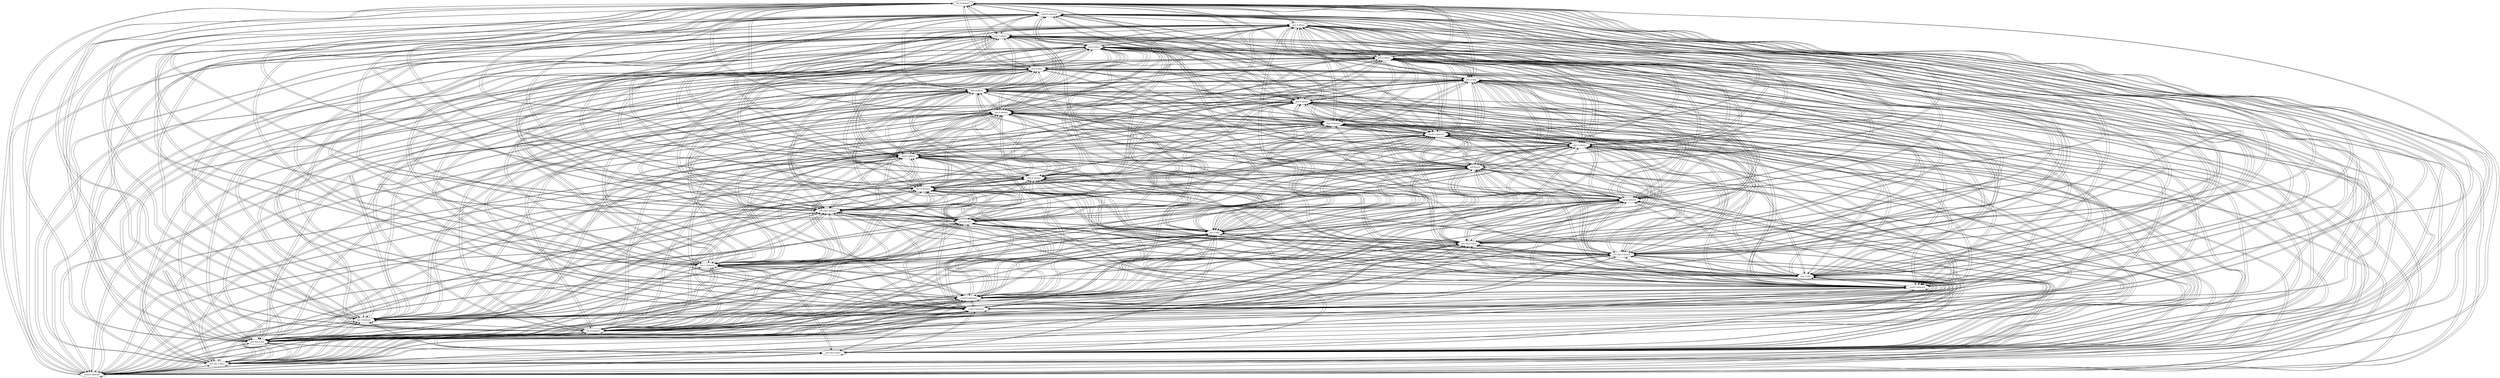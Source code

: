 digraph  {
	node [label="\N"];
	"fut.6-abwarô"	 [cell="fut.6",
		label="fut.6-abwarɔ̃",
		tense=fut,
		weight=0.9];
	"fut.6-abwarô" -> "fut.6-abwarô"	 [weight=0.9];
	"cond.4-abwarjô"	 [cell="cond.4",
		label="cond.4-abwarjɔ̃",
		tense=cond,
		weight=0.9];
	"fut.6-abwarô" -> "cond.4-abwarjô"	 [weight=0.9];
	"cond.6-abwarE"	 [cell="cond.6",
		label="cond.6-abware",
		tense=cond,
		weight=0.9];
	"fut.6-abwarô" -> "cond.6-abwarE"	 [weight=0.9];
	"pst.sbj.1-abys"	 [cell="pst.sbj.1",
		label="pst.sbj.1-abys",
		tense="pst.sbj",
		weight=0.26];
	"fut.6-abwarô" -> "pst.sbj.1-abys"	 [weight=0.0442];
	"pst.sbj.2-abys"	 [cell="pst.sbj.2",
		label="pst.sbj.2-abys",
		tense="pst.sbj",
		weight=0.26];
	"fut.6-abwarô" -> "pst.sbj.2-abys"	 [weight=0.0442];
	"pst.sbj.3-aby"	 [cell="pst.sbj.3",
		label="pst.sbj.3-aby",
		tense="pst.sbj",
		weight=0.26];
	"fut.6-abwarô" -> "pst.sbj.3-aby"	 [weight=0.0442];
	"fut.4-abwarô"	 [cell="fut.4",
		label="fut.4-abwarɔ̃",
		tense=fut,
		weight=0.9];
	"fut.6-abwarô" -> "fut.4-abwarô"	 [weight=0.9];
	"fut.5-abwarE"	 [cell="fut.5",
		label="fut.5-abware",
		tense=fut,
		weight=0.9];
	"fut.6-abwarô" -> "fut.5-abwarE"	 [weight=0.9];
	"cond.3-abwarE"	 [cell="cond.3",
		label="cond.3-abware",
		tense=cond,
		weight=0.9];
	"fut.6-abwarô" -> "cond.3-abwarE"	 [weight=0.9];
	"cond.5-abwarjE"	 [cell="cond.5",
		label="cond.5-abwarje",
		tense=cond,
		weight=0.9];
	"fut.6-abwarô" -> "cond.5-abwarjE"	 [weight=0.9];
	"cond.2-abwarE"	 [cell="cond.2",
		label="cond.2-abware",
		tense=cond,
		weight=0.9];
	"fut.6-abwarô" -> "cond.2-abwarE"	 [weight=0.9];
	"pst.1-aby"	 [cell="pst.1",
		label="pst.1-aby",
		tense=pst,
		weight=0.26];
	"fut.6-abwarô" -> "pst.1-aby"	 [weight=0.0442];
	"fut.1-abwarE"	 [cell="fut.1",
		label="fut.1-abware",
		tense=fut,
		weight=0.9];
	"fut.6-abwarô" -> "fut.1-abwarE"	 [weight=0.9];
	"pst.sbj.4-abysjô"	 [cell="pst.sbj.4",
		label="pst.sbj.4-abysjɔ̃",
		tense="pst.sbj",
		weight=0.26];
	"fut.6-abwarô" -> "pst.sbj.4-abysjô"	 [weight=0.0442];
	"pst.sbj.6-abys"	 [cell="pst.sbj.6",
		label="pst.sbj.6-abys",
		tense="pst.sbj",
		weight=0.26];
	"fut.6-abwarô" -> "pst.sbj.6-abys"	 [weight=0.0442];
	"pst.3-aby"	 [cell="pst.3",
		label="pst.3-aby",
		tense=pst,
		weight=0.26];
	"fut.6-abwarô" -> "pst.3-aby"	 [weight=0.0442];
	"pst.pcp-aby"	 [cell="pst.pcp",
		label="pst.pcp-aby",
		tense="pst.pcp",
		weight=0.31];
	"fut.6-abwarô" -> "pst.pcp-aby"	 [weight=0.0744];
	"pst.sbj.5-abysjE"	 [cell="pst.sbj.5",
		label="pst.sbj.5-abysje",
		tense="pst.sbj",
		weight=0.26];
	"fut.6-abwarô" -> "pst.sbj.5-abysjE"	 [weight=0.0442];
	"fut.2-abwara"	 [cell="fut.2",
		label="fut.2-abwara",
		tense=fut,
		weight=0.9];
	"fut.6-abwarô" -> "fut.2-abwara"	 [weight=0.9];
	"fut.3-abwara"	 [cell="fut.3",
		label="fut.3-abwara",
		tense=fut,
		weight=0.9];
	"fut.6-abwarô" -> "fut.3-abwara"	 [weight=0.9];
	"sbjv.2-abwav"	 [cell="sbjv.2",
		label="sbjv.2-abwav",
		tense=sbjv,
		weight=0.11];
	"fut.6-abwarô" -> "sbjv.2-abwav"	 [weight=0.0275];
	"inf-abwar"	 [cell=inf,
		label="inf-abwar",
		tense=inf,
		weight=0.18];
	"fut.6-abwarô" -> "inf-abwar"	 [weight=0.027];
	"sbjv.6-abwav"	 [cell="sbjv.6",
		label="sbjv.6-abwav",
		tense=sbjv,
		weight=0.11];
	"fut.6-abwarô" -> "sbjv.6-abwav"	 [weight=0.0275];
	"sbjv.1-abwav"	 [cell="sbjv.1",
		label="sbjv.1-abwav",
		tense=sbjv,
		weight=0.11];
	"fut.6-abwarô" -> "sbjv.1-abwav"	 [weight=0.0275];
	"cond.1-abwarE"	 [cell="cond.1",
		label="cond.1-abware",
		tense=cond,
		weight=0.9];
	"fut.6-abwarô" -> "cond.1-abwarE"	 [weight=0.9];
	"sbjv.3-abwav"	 [cell="sbjv.3",
		label="sbjv.3-abwav",
		tense=sbjv,
		weight=0.11];
	"fut.6-abwarô" -> "sbjv.3-abwav"	 [weight=0.0275];
	"prs.6-abwav"	 [cell="prs.6",
		label="prs.6-abwav",
		tense=prs,
		weight=0.11];
	"fut.6-abwarô" -> "prs.6-abwav"	 [weight=0.0275];
	"pst.4-abym"	 [cell="pst.4",
		label="pst.4-abym",
		tense=pst,
		weight=0.26];
	"fut.6-abwarô" -> "pst.4-abym"	 [weight=0.0442];
	"imp.2-abwa"	 [cell="imp.2",
		label="imp.2-abwa",
		tense=imp,
		weight=1.0];
	"fut.6-abwarô" -> "imp.2-abwa"	 [weight=1.0];
	"pst.2-aby"	 [cell="pst.2",
		label="pst.2-aby",
		tense=pst,
		weight=0.26];
	"fut.6-abwarô" -> "pst.2-aby"	 [weight=0.0442];
	"pst.5-abyt"	 [cell="pst.5",
		label="pst.5-abyt",
		tense=pst,
		weight=0.26];
	"fut.6-abwarô" -> "pst.5-abyt"	 [weight=0.0442];
	"prs.2-abwa"	 [cell="prs.2",
		label="prs.2-abwa",
		tense=prs,
		weight=1.0];
	"fut.6-abwarô" -> "prs.2-abwa"	 [weight=1.0];
	"pst.6-abyr"	 [cell="pst.6",
		label="pst.6-abyr",
		tense=pst,
		weight=0.26];
	"fut.6-abwarô" -> "pst.6-abyr"	 [weight=0.0442];
	"prs.1-abwa"	 [cell="prs.1",
		label="prs.1-abwa",
		tense=prs,
		weight=1.0];
	"fut.6-abwarô" -> "prs.1-abwa"	 [weight=1.0];
	"prs.3-abwa"	 [cell="prs.3",
		label="prs.3-abwa",
		tense=prs,
		weight=1.0];
	"fut.6-abwarô" -> "prs.3-abwa"	 [weight=1.0];
	"cond.4-abwarjô" -> "fut.6-abwarô"	 [weight=0.9];
	"cond.4-abwarjô" -> "cond.4-abwarjô"	 [weight=0.9];
	"cond.4-abwarjô" -> "cond.6-abwarE"	 [weight=0.9];
	"cond.4-abwarjô" -> "pst.sbj.1-abys"	 [weight=0.0442];
	"cond.4-abwarjô" -> "pst.sbj.2-abys"	 [weight=0.0442];
	"cond.4-abwarjô" -> "pst.sbj.3-aby"	 [weight=0.0442];
	"cond.4-abwarjô" -> "fut.4-abwarô"	 [weight=0.9];
	"cond.4-abwarjô" -> "fut.5-abwarE"	 [weight=0.9];
	"cond.4-abwarjô" -> "cond.3-abwarE"	 [weight=0.9];
	"cond.4-abwarjô" -> "cond.5-abwarjE"	 [weight=0.9];
	"cond.4-abwarjô" -> "cond.2-abwarE"	 [weight=0.9];
	"cond.4-abwarjô" -> "pst.1-aby"	 [weight=0.0442];
	"cond.4-abwarjô" -> "fut.1-abwarE"	 [weight=0.9];
	"cond.4-abwarjô" -> "pst.sbj.4-abysjô"	 [weight=0.0442];
	"cond.4-abwarjô" -> "pst.sbj.6-abys"	 [weight=0.0442];
	"cond.4-abwarjô" -> "pst.3-aby"	 [weight=0.0442];
	"cond.4-abwarjô" -> "pst.pcp-aby"	 [weight=0.0744];
	"cond.4-abwarjô" -> "pst.sbj.5-abysjE"	 [weight=0.0442];
	"cond.4-abwarjô" -> "fut.2-abwara"	 [weight=0.9];
	"cond.4-abwarjô" -> "fut.3-abwara"	 [weight=0.9];
	"cond.4-abwarjô" -> "sbjv.2-abwav"	 [weight=0.0275];
	"cond.4-abwarjô" -> "inf-abwar"	 [weight=0.027];
	"cond.4-abwarjô" -> "sbjv.6-abwav"	 [weight=0.0275];
	"cond.4-abwarjô" -> "sbjv.1-abwav"	 [weight=0.0275];
	"cond.4-abwarjô" -> "cond.1-abwarE"	 [weight=0.9];
	"cond.4-abwarjô" -> "sbjv.3-abwav"	 [weight=0.0275];
	"cond.4-abwarjô" -> "prs.6-abwav"	 [weight=0.0275];
	"cond.4-abwarjô" -> "pst.4-abym"	 [weight=0.0442];
	"cond.4-abwarjô" -> "imp.2-abwa"	 [weight=1.0];
	"cond.4-abwarjô" -> "pst.2-aby"	 [weight=0.0442];
	"cond.4-abwarjô" -> "pst.5-abyt"	 [weight=0.0442];
	"cond.4-abwarjô" -> "prs.2-abwa"	 [weight=1.0];
	"cond.4-abwarjô" -> "pst.6-abyr"	 [weight=0.0442];
	"cond.4-abwarjô" -> "prs.1-abwa"	 [weight=1.0];
	"cond.4-abwarjô" -> "prs.3-abwa"	 [weight=1.0];
	"cond.6-abwarE" -> "fut.6-abwarô"	 [weight=0.9];
	"cond.6-abwarE" -> "cond.4-abwarjô"	 [weight=0.9];
	"cond.6-abwarE" -> "cond.6-abwarE"	 [weight=0.9];
	"cond.6-abwarE" -> "pst.sbj.1-abys"	 [weight=0.0442];
	"cond.6-abwarE" -> "pst.sbj.2-abys"	 [weight=0.0442];
	"cond.6-abwarE" -> "pst.sbj.3-aby"	 [weight=0.0442];
	"cond.6-abwarE" -> "fut.4-abwarô"	 [weight=0.9];
	"cond.6-abwarE" -> "fut.5-abwarE"	 [weight=0.9];
	"cond.6-abwarE" -> "cond.3-abwarE"	 [weight=0.9];
	"cond.6-abwarE" -> "cond.5-abwarjE"	 [weight=0.9];
	"cond.6-abwarE" -> "cond.2-abwarE"	 [weight=0.9];
	"cond.6-abwarE" -> "pst.1-aby"	 [weight=0.0442];
	"cond.6-abwarE" -> "fut.1-abwarE"	 [weight=0.9];
	"cond.6-abwarE" -> "pst.sbj.4-abysjô"	 [weight=0.0442];
	"cond.6-abwarE" -> "pst.sbj.6-abys"	 [weight=0.0442];
	"cond.6-abwarE" -> "pst.3-aby"	 [weight=0.0442];
	"cond.6-abwarE" -> "pst.pcp-aby"	 [weight=0.0744];
	"cond.6-abwarE" -> "pst.sbj.5-abysjE"	 [weight=0.0442];
	"cond.6-abwarE" -> "fut.2-abwara"	 [weight=0.9];
	"cond.6-abwarE" -> "fut.3-abwara"	 [weight=0.9];
	"cond.6-abwarE" -> "sbjv.2-abwav"	 [weight=0.0275];
	"cond.6-abwarE" -> "inf-abwar"	 [weight=0.027];
	"cond.6-abwarE" -> "sbjv.6-abwav"	 [weight=0.0275];
	"cond.6-abwarE" -> "sbjv.1-abwav"	 [weight=0.0275];
	"cond.6-abwarE" -> "cond.1-abwarE"	 [weight=0.9];
	"cond.6-abwarE" -> "sbjv.3-abwav"	 [weight=0.0275];
	"cond.6-abwarE" -> "prs.6-abwav"	 [weight=0.0275];
	"cond.6-abwarE" -> "pst.4-abym"	 [weight=0.0442];
	"cond.6-abwarE" -> "imp.2-abwa"	 [weight=1.0];
	"cond.6-abwarE" -> "pst.2-aby"	 [weight=0.0442];
	"cond.6-abwarE" -> "pst.5-abyt"	 [weight=0.0442];
	"cond.6-abwarE" -> "prs.2-abwa"	 [weight=1.0];
	"cond.6-abwarE" -> "pst.6-abyr"	 [weight=0.0442];
	"cond.6-abwarE" -> "prs.1-abwa"	 [weight=1.0];
	"cond.6-abwarE" -> "prs.3-abwa"	 [weight=1.0];
	"pst.sbj.1-abys" -> "fut.6-abwarô"	 [weight=0.9];
	"pst.sbj.1-abys" -> "cond.4-abwarjô"	 [weight=0.9];
	"pst.sbj.1-abys" -> "cond.6-abwarE"	 [weight=0.9];
	"pst.sbj.1-abys" -> "pst.sbj.1-abys"	 [weight=0.26];
	"pst.sbj.1-abys" -> "pst.sbj.2-abys"	 [weight=0.26];
	"pst.sbj.1-abys" -> "pst.sbj.3-aby"	 [weight=0.26];
	"pst.sbj.1-abys" -> "fut.4-abwarô"	 [weight=0.9];
	"pst.sbj.1-abys" -> "fut.5-abwarE"	 [weight=0.9];
	"pst.sbj.1-abys" -> "cond.3-abwarE"	 [weight=0.9];
	"pst.sbj.1-abys" -> "cond.5-abwarjE"	 [weight=0.9];
	"pst.sbj.1-abys" -> "cond.2-abwarE"	 [weight=0.9];
	"pst.sbj.1-abys" -> "pst.1-aby"	 [weight=0.26];
	"pst.sbj.1-abys" -> "fut.1-abwarE"	 [weight=0.9];
	"pst.sbj.1-abys" -> "pst.sbj.4-abysjô"	 [weight=0.26];
	"pst.sbj.1-abys" -> "pst.sbj.6-abys"	 [weight=0.26];
	"pst.sbj.1-abys" -> "pst.3-aby"	 [weight=0.26];
	"pst.sbj.1-abys" -> "pst.pcp-aby"	 [weight=0.31];
	"pst.sbj.1-abys" -> "pst.sbj.5-abysjE"	 [weight=0.26];
	"pst.sbj.1-abys" -> "fut.2-abwara"	 [weight=0.9];
	"pst.sbj.1-abys" -> "fut.3-abwara"	 [weight=0.9];
	"pst.sbj.1-abys" -> "sbjv.2-abwav"	 [weight=0.11];
	"pst.sbj.1-abys" -> "inf-abwar"	 [weight=0.18];
	"pst.sbj.1-abys" -> "sbjv.6-abwav"	 [weight=0.11];
	"pst.sbj.1-abys" -> "sbjv.1-abwav"	 [weight=0.11];
	"pst.sbj.1-abys" -> "cond.1-abwarE"	 [weight=0.9];
	"pst.sbj.1-abys" -> "sbjv.3-abwav"	 [weight=0.11];
	"pst.sbj.1-abys" -> "prs.6-abwav"	 [weight=0.11];
	"pst.sbj.1-abys" -> "pst.4-abym"	 [weight=0.26];
	"pst.sbj.1-abys" -> "imp.2-abwa"	 [weight=0.64];
	"pst.sbj.1-abys" -> "pst.2-aby"	 [weight=0.26];
	"pst.sbj.1-abys" -> "pst.5-abyt"	 [weight=0.26];
	"pst.sbj.1-abys" -> "prs.2-abwa"	 [weight=0.62];
	"pst.sbj.1-abys" -> "pst.6-abyr"	 [weight=0.26];
	"pst.sbj.1-abys" -> "prs.1-abwa"	 [weight=0.62];
	"pst.sbj.1-abys" -> "prs.3-abwa"	 [weight=0.62];
	"pst.sbj.2-abys" -> "fut.6-abwarô"	 [weight=0.9];
	"pst.sbj.2-abys" -> "cond.4-abwarjô"	 [weight=0.9];
	"pst.sbj.2-abys" -> "cond.6-abwarE"	 [weight=0.9];
	"pst.sbj.2-abys" -> "pst.sbj.1-abys"	 [weight=0.26];
	"pst.sbj.2-abys" -> "pst.sbj.2-abys"	 [weight=0.26];
	"pst.sbj.2-abys" -> "pst.sbj.3-aby"	 [weight=0.26];
	"pst.sbj.2-abys" -> "fut.4-abwarô"	 [weight=0.9];
	"pst.sbj.2-abys" -> "fut.5-abwarE"	 [weight=0.9];
	"pst.sbj.2-abys" -> "cond.3-abwarE"	 [weight=0.9];
	"pst.sbj.2-abys" -> "cond.5-abwarjE"	 [weight=0.9];
	"pst.sbj.2-abys" -> "cond.2-abwarE"	 [weight=0.9];
	"pst.sbj.2-abys" -> "pst.1-aby"	 [weight=0.26];
	"pst.sbj.2-abys" -> "fut.1-abwarE"	 [weight=0.9];
	"pst.sbj.2-abys" -> "pst.sbj.4-abysjô"	 [weight=0.26];
	"pst.sbj.2-abys" -> "pst.sbj.6-abys"	 [weight=0.26];
	"pst.sbj.2-abys" -> "pst.3-aby"	 [weight=0.26];
	"pst.sbj.2-abys" -> "pst.pcp-aby"	 [weight=0.31];
	"pst.sbj.2-abys" -> "pst.sbj.5-abysjE"	 [weight=0.26];
	"pst.sbj.2-abys" -> "fut.2-abwara"	 [weight=0.9];
	"pst.sbj.2-abys" -> "fut.3-abwara"	 [weight=0.9];
	"pst.sbj.2-abys" -> "sbjv.2-abwav"	 [weight=0.11];
	"pst.sbj.2-abys" -> "inf-abwar"	 [weight=0.18];
	"pst.sbj.2-abys" -> "sbjv.6-abwav"	 [weight=0.11];
	"pst.sbj.2-abys" -> "sbjv.1-abwav"	 [weight=0.11];
	"pst.sbj.2-abys" -> "cond.1-abwarE"	 [weight=0.9];
	"pst.sbj.2-abys" -> "sbjv.3-abwav"	 [weight=0.11];
	"pst.sbj.2-abys" -> "prs.6-abwav"	 [weight=0.11];
	"pst.sbj.2-abys" -> "pst.4-abym"	 [weight=0.26];
	"pst.sbj.2-abys" -> "imp.2-abwa"	 [weight=0.64];
	"pst.sbj.2-abys" -> "pst.2-aby"	 [weight=0.26];
	"pst.sbj.2-abys" -> "pst.5-abyt"	 [weight=0.26];
	"pst.sbj.2-abys" -> "prs.2-abwa"	 [weight=0.62];
	"pst.sbj.2-abys" -> "pst.6-abyr"	 [weight=0.26];
	"pst.sbj.2-abys" -> "prs.1-abwa"	 [weight=0.62];
	"pst.sbj.2-abys" -> "prs.3-abwa"	 [weight=0.62];
	"pst.sbj.3-aby" -> "fut.6-abwarô"	 [weight=0.9];
	"pst.sbj.3-aby" -> "cond.4-abwarjô"	 [weight=0.9];
	"pst.sbj.3-aby" -> "cond.6-abwarE"	 [weight=0.9];
	"pst.sbj.3-aby" -> "pst.sbj.1-abys"	 [weight=0.26];
	"pst.sbj.3-aby" -> "pst.sbj.2-abys"	 [weight=0.26];
	"pst.sbj.3-aby" -> "pst.sbj.3-aby"	 [weight=0.26];
	"pst.sbj.3-aby" -> "fut.4-abwarô"	 [weight=0.9];
	"pst.sbj.3-aby" -> "fut.5-abwarE"	 [weight=0.9];
	"pst.sbj.3-aby" -> "cond.3-abwarE"	 [weight=0.9];
	"pst.sbj.3-aby" -> "cond.5-abwarjE"	 [weight=0.9];
	"pst.sbj.3-aby" -> "cond.2-abwarE"	 [weight=0.9];
	"pst.sbj.3-aby" -> "pst.1-aby"	 [weight=0.26];
	"pst.sbj.3-aby" -> "fut.1-abwarE"	 [weight=0.9];
	"pst.sbj.3-aby" -> "pst.sbj.4-abysjô"	 [weight=0.26];
	"pst.sbj.3-aby" -> "pst.sbj.6-abys"	 [weight=0.26];
	"pst.sbj.3-aby" -> "pst.3-aby"	 [weight=0.26];
	"pst.sbj.3-aby" -> "pst.pcp-aby"	 [weight=0.31];
	"pst.sbj.3-aby" -> "pst.sbj.5-abysjE"	 [weight=0.26];
	"pst.sbj.3-aby" -> "fut.2-abwara"	 [weight=0.9];
	"pst.sbj.3-aby" -> "fut.3-abwara"	 [weight=0.9];
	"pst.sbj.3-aby" -> "sbjv.2-abwav"	 [weight=0.11];
	"pst.sbj.3-aby" -> "inf-abwar"	 [weight=0.18];
	"pst.sbj.3-aby" -> "sbjv.6-abwav"	 [weight=0.11];
	"pst.sbj.3-aby" -> "sbjv.1-abwav"	 [weight=0.11];
	"pst.sbj.3-aby" -> "cond.1-abwarE"	 [weight=0.9];
	"pst.sbj.3-aby" -> "sbjv.3-abwav"	 [weight=0.11];
	"pst.sbj.3-aby" -> "prs.6-abwav"	 [weight=0.11];
	"pst.sbj.3-aby" -> "pst.4-abym"	 [weight=0.26];
	"pst.sbj.3-aby" -> "imp.2-abwa"	 [weight=0.64];
	"pst.sbj.3-aby" -> "pst.2-aby"	 [weight=0.26];
	"pst.sbj.3-aby" -> "pst.5-abyt"	 [weight=0.26];
	"pst.sbj.3-aby" -> "prs.2-abwa"	 [weight=0.62];
	"pst.sbj.3-aby" -> "pst.6-abyr"	 [weight=0.26];
	"pst.sbj.3-aby" -> "prs.1-abwa"	 [weight=0.62];
	"pst.sbj.3-aby" -> "prs.3-abwa"	 [weight=0.62];
	"fut.4-abwarô" -> "fut.6-abwarô"	 [weight=0.9];
	"fut.4-abwarô" -> "cond.4-abwarjô"	 [weight=0.9];
	"fut.4-abwarô" -> "cond.6-abwarE"	 [weight=0.9];
	"fut.4-abwarô" -> "pst.sbj.1-abys"	 [weight=0.0442];
	"fut.4-abwarô" -> "pst.sbj.2-abys"	 [weight=0.0442];
	"fut.4-abwarô" -> "pst.sbj.3-aby"	 [weight=0.0442];
	"fut.4-abwarô" -> "fut.4-abwarô"	 [weight=0.9];
	"fut.4-abwarô" -> "fut.5-abwarE"	 [weight=0.9];
	"fut.4-abwarô" -> "cond.3-abwarE"	 [weight=0.9];
	"fut.4-abwarô" -> "cond.5-abwarjE"	 [weight=0.9];
	"fut.4-abwarô" -> "cond.2-abwarE"	 [weight=0.9];
	"fut.4-abwarô" -> "pst.1-aby"	 [weight=0.0442];
	"fut.4-abwarô" -> "fut.1-abwarE"	 [weight=0.9];
	"fut.4-abwarô" -> "pst.sbj.4-abysjô"	 [weight=0.0442];
	"fut.4-abwarô" -> "pst.sbj.6-abys"	 [weight=0.0442];
	"fut.4-abwarô" -> "pst.3-aby"	 [weight=0.0442];
	"fut.4-abwarô" -> "pst.pcp-aby"	 [weight=0.0744];
	"fut.4-abwarô" -> "pst.sbj.5-abysjE"	 [weight=0.0442];
	"fut.4-abwarô" -> "fut.2-abwara"	 [weight=0.9];
	"fut.4-abwarô" -> "fut.3-abwara"	 [weight=0.9];
	"fut.4-abwarô" -> "sbjv.2-abwav"	 [weight=0.0275];
	"fut.4-abwarô" -> "inf-abwar"	 [weight=0.027];
	"fut.4-abwarô" -> "sbjv.6-abwav"	 [weight=0.0275];
	"fut.4-abwarô" -> "sbjv.1-abwav"	 [weight=0.0275];
	"fut.4-abwarô" -> "cond.1-abwarE"	 [weight=0.9];
	"fut.4-abwarô" -> "sbjv.3-abwav"	 [weight=0.0275];
	"fut.4-abwarô" -> "prs.6-abwav"	 [weight=0.0275];
	"fut.4-abwarô" -> "pst.4-abym"	 [weight=0.0442];
	"fut.4-abwarô" -> "imp.2-abwa"	 [weight=1.0];
	"fut.4-abwarô" -> "pst.2-aby"	 [weight=0.0442];
	"fut.4-abwarô" -> "pst.5-abyt"	 [weight=0.0442];
	"fut.4-abwarô" -> "prs.2-abwa"	 [weight=1.0];
	"fut.4-abwarô" -> "pst.6-abyr"	 [weight=0.0442];
	"fut.4-abwarô" -> "prs.1-abwa"	 [weight=1.0];
	"fut.4-abwarô" -> "prs.3-abwa"	 [weight=1.0];
	"fut.5-abwarE" -> "fut.6-abwarô"	 [weight=0.9];
	"fut.5-abwarE" -> "cond.4-abwarjô"	 [weight=0.9];
	"fut.5-abwarE" -> "cond.6-abwarE"	 [weight=0.9];
	"fut.5-abwarE" -> "pst.sbj.1-abys"	 [weight=0.0442];
	"fut.5-abwarE" -> "pst.sbj.2-abys"	 [weight=0.0442];
	"fut.5-abwarE" -> "pst.sbj.3-aby"	 [weight=0.0442];
	"fut.5-abwarE" -> "fut.4-abwarô"	 [weight=0.9];
	"fut.5-abwarE" -> "fut.5-abwarE"	 [weight=0.9];
	"fut.5-abwarE" -> "cond.3-abwarE"	 [weight=0.9];
	"fut.5-abwarE" -> "cond.5-abwarjE"	 [weight=0.9];
	"fut.5-abwarE" -> "cond.2-abwarE"	 [weight=0.9];
	"fut.5-abwarE" -> "pst.1-aby"	 [weight=0.0442];
	"fut.5-abwarE" -> "fut.1-abwarE"	 [weight=0.9];
	"fut.5-abwarE" -> "pst.sbj.4-abysjô"	 [weight=0.0442];
	"fut.5-abwarE" -> "pst.sbj.6-abys"	 [weight=0.0442];
	"fut.5-abwarE" -> "pst.3-aby"	 [weight=0.0442];
	"fut.5-abwarE" -> "pst.pcp-aby"	 [weight=0.0744];
	"fut.5-abwarE" -> "pst.sbj.5-abysjE"	 [weight=0.0442];
	"fut.5-abwarE" -> "fut.2-abwara"	 [weight=0.9];
	"fut.5-abwarE" -> "fut.3-abwara"	 [weight=0.9];
	"fut.5-abwarE" -> "sbjv.2-abwav"	 [weight=0.0275];
	"fut.5-abwarE" -> "inf-abwar"	 [weight=0.027];
	"fut.5-abwarE" -> "sbjv.6-abwav"	 [weight=0.0275];
	"fut.5-abwarE" -> "sbjv.1-abwav"	 [weight=0.0275];
	"fut.5-abwarE" -> "cond.1-abwarE"	 [weight=0.9];
	"fut.5-abwarE" -> "sbjv.3-abwav"	 [weight=0.0275];
	"fut.5-abwarE" -> "prs.6-abwav"	 [weight=0.0275];
	"fut.5-abwarE" -> "pst.4-abym"	 [weight=0.0442];
	"fut.5-abwarE" -> "imp.2-abwa"	 [weight=1.0];
	"fut.5-abwarE" -> "pst.2-aby"	 [weight=0.0442];
	"fut.5-abwarE" -> "pst.5-abyt"	 [weight=0.0442];
	"fut.5-abwarE" -> "prs.2-abwa"	 [weight=1.0];
	"fut.5-abwarE" -> "pst.6-abyr"	 [weight=0.0442];
	"fut.5-abwarE" -> "prs.1-abwa"	 [weight=1.0];
	"fut.5-abwarE" -> "prs.3-abwa"	 [weight=1.0];
	"cond.3-abwarE" -> "fut.6-abwarô"	 [weight=0.9];
	"cond.3-abwarE" -> "cond.4-abwarjô"	 [weight=0.9];
	"cond.3-abwarE" -> "cond.6-abwarE"	 [weight=0.9];
	"cond.3-abwarE" -> "pst.sbj.1-abys"	 [weight=0.0442];
	"cond.3-abwarE" -> "pst.sbj.2-abys"	 [weight=0.0442];
	"cond.3-abwarE" -> "pst.sbj.3-aby"	 [weight=0.0442];
	"cond.3-abwarE" -> "fut.4-abwarô"	 [weight=0.9];
	"cond.3-abwarE" -> "fut.5-abwarE"	 [weight=0.9];
	"cond.3-abwarE" -> "cond.3-abwarE"	 [weight=0.9];
	"cond.3-abwarE" -> "cond.5-abwarjE"	 [weight=0.9];
	"cond.3-abwarE" -> "cond.2-abwarE"	 [weight=0.9];
	"cond.3-abwarE" -> "pst.1-aby"	 [weight=0.0442];
	"cond.3-abwarE" -> "fut.1-abwarE"	 [weight=0.9];
	"cond.3-abwarE" -> "pst.sbj.4-abysjô"	 [weight=0.0442];
	"cond.3-abwarE" -> "pst.sbj.6-abys"	 [weight=0.0442];
	"cond.3-abwarE" -> "pst.3-aby"	 [weight=0.0442];
	"cond.3-abwarE" -> "pst.pcp-aby"	 [weight=0.0744];
	"cond.3-abwarE" -> "pst.sbj.5-abysjE"	 [weight=0.0442];
	"cond.3-abwarE" -> "fut.2-abwara"	 [weight=0.9];
	"cond.3-abwarE" -> "fut.3-abwara"	 [weight=0.9];
	"cond.3-abwarE" -> "sbjv.2-abwav"	 [weight=0.0275];
	"cond.3-abwarE" -> "inf-abwar"	 [weight=0.027];
	"cond.3-abwarE" -> "sbjv.6-abwav"	 [weight=0.0275];
	"cond.3-abwarE" -> "sbjv.1-abwav"	 [weight=0.0275];
	"cond.3-abwarE" -> "cond.1-abwarE"	 [weight=0.9];
	"cond.3-abwarE" -> "sbjv.3-abwav"	 [weight=0.0275];
	"cond.3-abwarE" -> "prs.6-abwav"	 [weight=0.0275];
	"cond.3-abwarE" -> "pst.4-abym"	 [weight=0.0442];
	"cond.3-abwarE" -> "imp.2-abwa"	 [weight=1.0];
	"cond.3-abwarE" -> "pst.2-aby"	 [weight=0.0442];
	"cond.3-abwarE" -> "pst.5-abyt"	 [weight=0.0442];
	"cond.3-abwarE" -> "prs.2-abwa"	 [weight=1.0];
	"cond.3-abwarE" -> "pst.6-abyr"	 [weight=0.0442];
	"cond.3-abwarE" -> "prs.1-abwa"	 [weight=1.0];
	"cond.3-abwarE" -> "prs.3-abwa"	 [weight=1.0];
	"cond.5-abwarjE" -> "fut.6-abwarô"	 [weight=0.9];
	"cond.5-abwarjE" -> "cond.4-abwarjô"	 [weight=0.9];
	"cond.5-abwarjE" -> "cond.6-abwarE"	 [weight=0.9];
	"cond.5-abwarjE" -> "pst.sbj.1-abys"	 [weight=0.0442];
	"cond.5-abwarjE" -> "pst.sbj.2-abys"	 [weight=0.0442];
	"cond.5-abwarjE" -> "pst.sbj.3-aby"	 [weight=0.0442];
	"cond.5-abwarjE" -> "fut.4-abwarô"	 [weight=0.9];
	"cond.5-abwarjE" -> "fut.5-abwarE"	 [weight=0.9];
	"cond.5-abwarjE" -> "cond.3-abwarE"	 [weight=0.9];
	"cond.5-abwarjE" -> "cond.5-abwarjE"	 [weight=0.9];
	"cond.5-abwarjE" -> "cond.2-abwarE"	 [weight=0.9];
	"cond.5-abwarjE" -> "pst.1-aby"	 [weight=0.0442];
	"cond.5-abwarjE" -> "fut.1-abwarE"	 [weight=0.9];
	"cond.5-abwarjE" -> "pst.sbj.4-abysjô"	 [weight=0.0442];
	"cond.5-abwarjE" -> "pst.sbj.6-abys"	 [weight=0.0442];
	"cond.5-abwarjE" -> "pst.3-aby"	 [weight=0.0442];
	"cond.5-abwarjE" -> "pst.pcp-aby"	 [weight=0.0744];
	"cond.5-abwarjE" -> "pst.sbj.5-abysjE"	 [weight=0.0442];
	"cond.5-abwarjE" -> "fut.2-abwara"	 [weight=0.9];
	"cond.5-abwarjE" -> "fut.3-abwara"	 [weight=0.9];
	"cond.5-abwarjE" -> "sbjv.2-abwav"	 [weight=0.0275];
	"cond.5-abwarjE" -> "inf-abwar"	 [weight=0.027];
	"cond.5-abwarjE" -> "sbjv.6-abwav"	 [weight=0.0275];
	"cond.5-abwarjE" -> "sbjv.1-abwav"	 [weight=0.0275];
	"cond.5-abwarjE" -> "cond.1-abwarE"	 [weight=0.9];
	"cond.5-abwarjE" -> "sbjv.3-abwav"	 [weight=0.0275];
	"cond.5-abwarjE" -> "prs.6-abwav"	 [weight=0.0275];
	"cond.5-abwarjE" -> "pst.4-abym"	 [weight=0.0442];
	"cond.5-abwarjE" -> "imp.2-abwa"	 [weight=1.0];
	"cond.5-abwarjE" -> "pst.2-aby"	 [weight=0.0442];
	"cond.5-abwarjE" -> "pst.5-abyt"	 [weight=0.0442];
	"cond.5-abwarjE" -> "prs.2-abwa"	 [weight=1.0];
	"cond.5-abwarjE" -> "pst.6-abyr"	 [weight=0.0442];
	"cond.5-abwarjE" -> "prs.1-abwa"	 [weight=1.0];
	"cond.5-abwarjE" -> "prs.3-abwa"	 [weight=1.0];
	"cond.2-abwarE" -> "fut.6-abwarô"	 [weight=0.9];
	"cond.2-abwarE" -> "cond.4-abwarjô"	 [weight=0.9];
	"cond.2-abwarE" -> "cond.6-abwarE"	 [weight=0.9];
	"cond.2-abwarE" -> "pst.sbj.1-abys"	 [weight=0.0442];
	"cond.2-abwarE" -> "pst.sbj.2-abys"	 [weight=0.0442];
	"cond.2-abwarE" -> "pst.sbj.3-aby"	 [weight=0.0442];
	"cond.2-abwarE" -> "fut.4-abwarô"	 [weight=0.9];
	"cond.2-abwarE" -> "fut.5-abwarE"	 [weight=0.9];
	"cond.2-abwarE" -> "cond.3-abwarE"	 [weight=0.9];
	"cond.2-abwarE" -> "cond.5-abwarjE"	 [weight=0.9];
	"cond.2-abwarE" -> "cond.2-abwarE"	 [weight=0.9];
	"cond.2-abwarE" -> "pst.1-aby"	 [weight=0.0442];
	"cond.2-abwarE" -> "fut.1-abwarE"	 [weight=0.9];
	"cond.2-abwarE" -> "pst.sbj.4-abysjô"	 [weight=0.0442];
	"cond.2-abwarE" -> "pst.sbj.6-abys"	 [weight=0.0442];
	"cond.2-abwarE" -> "pst.3-aby"	 [weight=0.0442];
	"cond.2-abwarE" -> "pst.pcp-aby"	 [weight=0.0744];
	"cond.2-abwarE" -> "pst.sbj.5-abysjE"	 [weight=0.0442];
	"cond.2-abwarE" -> "fut.2-abwara"	 [weight=0.9];
	"cond.2-abwarE" -> "fut.3-abwara"	 [weight=0.9];
	"cond.2-abwarE" -> "sbjv.2-abwav"	 [weight=0.0275];
	"cond.2-abwarE" -> "inf-abwar"	 [weight=0.027];
	"cond.2-abwarE" -> "sbjv.6-abwav"	 [weight=0.0275];
	"cond.2-abwarE" -> "sbjv.1-abwav"	 [weight=0.0275];
	"cond.2-abwarE" -> "cond.1-abwarE"	 [weight=0.9];
	"cond.2-abwarE" -> "sbjv.3-abwav"	 [weight=0.0275];
	"cond.2-abwarE" -> "prs.6-abwav"	 [weight=0.0275];
	"cond.2-abwarE" -> "pst.4-abym"	 [weight=0.0442];
	"cond.2-abwarE" -> "imp.2-abwa"	 [weight=1.0];
	"cond.2-abwarE" -> "pst.2-aby"	 [weight=0.0442];
	"cond.2-abwarE" -> "pst.5-abyt"	 [weight=0.0442];
	"cond.2-abwarE" -> "prs.2-abwa"	 [weight=1.0];
	"cond.2-abwarE" -> "pst.6-abyr"	 [weight=0.0442];
	"cond.2-abwarE" -> "prs.1-abwa"	 [weight=1.0];
	"cond.2-abwarE" -> "prs.3-abwa"	 [weight=1.0];
	"pst.1-aby" -> "fut.6-abwarô"	 [weight=0.9];
	"pst.1-aby" -> "cond.4-abwarjô"	 [weight=0.9];
	"pst.1-aby" -> "cond.6-abwarE"	 [weight=0.9];
	"pst.1-aby" -> "pst.sbj.1-abys"	 [weight=0.26];
	"pst.1-aby" -> "pst.sbj.2-abys"	 [weight=0.26];
	"pst.1-aby" -> "pst.sbj.3-aby"	 [weight=0.26];
	"pst.1-aby" -> "fut.4-abwarô"	 [weight=0.9];
	"pst.1-aby" -> "fut.5-abwarE"	 [weight=0.9];
	"pst.1-aby" -> "cond.3-abwarE"	 [weight=0.9];
	"pst.1-aby" -> "cond.5-abwarjE"	 [weight=0.9];
	"pst.1-aby" -> "cond.2-abwarE"	 [weight=0.9];
	"pst.1-aby" -> "pst.1-aby"	 [weight=0.26];
	"pst.1-aby" -> "fut.1-abwarE"	 [weight=0.9];
	"pst.1-aby" -> "pst.sbj.4-abysjô"	 [weight=0.26];
	"pst.1-aby" -> "pst.sbj.6-abys"	 [weight=0.26];
	"pst.1-aby" -> "pst.3-aby"	 [weight=0.26];
	"pst.1-aby" -> "pst.pcp-aby"	 [weight=0.31];
	"pst.1-aby" -> "pst.sbj.5-abysjE"	 [weight=0.26];
	"pst.1-aby" -> "fut.2-abwara"	 [weight=0.9];
	"pst.1-aby" -> "fut.3-abwara"	 [weight=0.9];
	"pst.1-aby" -> "sbjv.2-abwav"	 [weight=0.11];
	"pst.1-aby" -> "inf-abwar"	 [weight=0.18];
	"pst.1-aby" -> "sbjv.6-abwav"	 [weight=0.11];
	"pst.1-aby" -> "sbjv.1-abwav"	 [weight=0.11];
	"pst.1-aby" -> "cond.1-abwarE"	 [weight=0.9];
	"pst.1-aby" -> "sbjv.3-abwav"	 [weight=0.11];
	"pst.1-aby" -> "prs.6-abwav"	 [weight=0.11];
	"pst.1-aby" -> "pst.4-abym"	 [weight=0.26];
	"pst.1-aby" -> "imp.2-abwa"	 [weight=0.64];
	"pst.1-aby" -> "pst.2-aby"	 [weight=0.26];
	"pst.1-aby" -> "pst.5-abyt"	 [weight=0.26];
	"pst.1-aby" -> "prs.2-abwa"	 [weight=0.62];
	"pst.1-aby" -> "pst.6-abyr"	 [weight=0.26];
	"pst.1-aby" -> "prs.1-abwa"	 [weight=0.62];
	"pst.1-aby" -> "prs.3-abwa"	 [weight=0.62];
	"fut.1-abwarE" -> "fut.6-abwarô"	 [weight=0.9];
	"fut.1-abwarE" -> "cond.4-abwarjô"	 [weight=0.9];
	"fut.1-abwarE" -> "cond.6-abwarE"	 [weight=0.9];
	"fut.1-abwarE" -> "pst.sbj.1-abys"	 [weight=0.0442];
	"fut.1-abwarE" -> "pst.sbj.2-abys"	 [weight=0.0442];
	"fut.1-abwarE" -> "pst.sbj.3-aby"	 [weight=0.0442];
	"fut.1-abwarE" -> "fut.4-abwarô"	 [weight=0.9];
	"fut.1-abwarE" -> "fut.5-abwarE"	 [weight=0.9];
	"fut.1-abwarE" -> "cond.3-abwarE"	 [weight=0.9];
	"fut.1-abwarE" -> "cond.5-abwarjE"	 [weight=0.9];
	"fut.1-abwarE" -> "cond.2-abwarE"	 [weight=0.9];
	"fut.1-abwarE" -> "pst.1-aby"	 [weight=0.0442];
	"fut.1-abwarE" -> "fut.1-abwarE"	 [weight=0.9];
	"fut.1-abwarE" -> "pst.sbj.4-abysjô"	 [weight=0.0442];
	"fut.1-abwarE" -> "pst.sbj.6-abys"	 [weight=0.0442];
	"fut.1-abwarE" -> "pst.3-aby"	 [weight=0.0442];
	"fut.1-abwarE" -> "pst.pcp-aby"	 [weight=0.0744];
	"fut.1-abwarE" -> "pst.sbj.5-abysjE"	 [weight=0.0442];
	"fut.1-abwarE" -> "fut.2-abwara"	 [weight=0.9];
	"fut.1-abwarE" -> "fut.3-abwara"	 [weight=0.9];
	"fut.1-abwarE" -> "sbjv.2-abwav"	 [weight=0.0275];
	"fut.1-abwarE" -> "inf-abwar"	 [weight=0.027];
	"fut.1-abwarE" -> "sbjv.6-abwav"	 [weight=0.0275];
	"fut.1-abwarE" -> "sbjv.1-abwav"	 [weight=0.0275];
	"fut.1-abwarE" -> "cond.1-abwarE"	 [weight=0.9];
	"fut.1-abwarE" -> "sbjv.3-abwav"	 [weight=0.0275];
	"fut.1-abwarE" -> "prs.6-abwav"	 [weight=0.0275];
	"fut.1-abwarE" -> "pst.4-abym"	 [weight=0.0442];
	"fut.1-abwarE" -> "imp.2-abwa"	 [weight=1.0];
	"fut.1-abwarE" -> "pst.2-aby"	 [weight=0.0442];
	"fut.1-abwarE" -> "pst.5-abyt"	 [weight=0.0442];
	"fut.1-abwarE" -> "prs.2-abwa"	 [weight=1.0];
	"fut.1-abwarE" -> "pst.6-abyr"	 [weight=0.0442];
	"fut.1-abwarE" -> "prs.1-abwa"	 [weight=1.0];
	"fut.1-abwarE" -> "prs.3-abwa"	 [weight=1.0];
	"pst.sbj.4-abysjô" -> "fut.6-abwarô"	 [weight=0.9];
	"pst.sbj.4-abysjô" -> "cond.4-abwarjô"	 [weight=0.9];
	"pst.sbj.4-abysjô" -> "cond.6-abwarE"	 [weight=0.9];
	"pst.sbj.4-abysjô" -> "pst.sbj.1-abys"	 [weight=0.26];
	"pst.sbj.4-abysjô" -> "pst.sbj.2-abys"	 [weight=0.26];
	"pst.sbj.4-abysjô" -> "pst.sbj.3-aby"	 [weight=0.26];
	"pst.sbj.4-abysjô" -> "fut.4-abwarô"	 [weight=0.9];
	"pst.sbj.4-abysjô" -> "fut.5-abwarE"	 [weight=0.9];
	"pst.sbj.4-abysjô" -> "cond.3-abwarE"	 [weight=0.9];
	"pst.sbj.4-abysjô" -> "cond.5-abwarjE"	 [weight=0.9];
	"pst.sbj.4-abysjô" -> "cond.2-abwarE"	 [weight=0.9];
	"pst.sbj.4-abysjô" -> "pst.1-aby"	 [weight=0.26];
	"pst.sbj.4-abysjô" -> "fut.1-abwarE"	 [weight=0.9];
	"pst.sbj.4-abysjô" -> "pst.sbj.4-abysjô"	 [weight=0.26];
	"pst.sbj.4-abysjô" -> "pst.sbj.6-abys"	 [weight=0.26];
	"pst.sbj.4-abysjô" -> "pst.3-aby"	 [weight=0.26];
	"pst.sbj.4-abysjô" -> "pst.pcp-aby"	 [weight=0.31];
	"pst.sbj.4-abysjô" -> "pst.sbj.5-abysjE"	 [weight=0.26];
	"pst.sbj.4-abysjô" -> "fut.2-abwara"	 [weight=0.9];
	"pst.sbj.4-abysjô" -> "fut.3-abwara"	 [weight=0.9];
	"pst.sbj.4-abysjô" -> "sbjv.2-abwav"	 [weight=0.11];
	"pst.sbj.4-abysjô" -> "inf-abwar"	 [weight=0.18];
	"pst.sbj.4-abysjô" -> "sbjv.6-abwav"	 [weight=0.11];
	"pst.sbj.4-abysjô" -> "sbjv.1-abwav"	 [weight=0.11];
	"pst.sbj.4-abysjô" -> "cond.1-abwarE"	 [weight=0.9];
	"pst.sbj.4-abysjô" -> "sbjv.3-abwav"	 [weight=0.11];
	"pst.sbj.4-abysjô" -> "prs.6-abwav"	 [weight=0.11];
	"pst.sbj.4-abysjô" -> "pst.4-abym"	 [weight=0.26];
	"pst.sbj.4-abysjô" -> "imp.2-abwa"	 [weight=0.64];
	"pst.sbj.4-abysjô" -> "pst.2-aby"	 [weight=0.26];
	"pst.sbj.4-abysjô" -> "pst.5-abyt"	 [weight=0.26];
	"pst.sbj.4-abysjô" -> "prs.2-abwa"	 [weight=0.62];
	"pst.sbj.4-abysjô" -> "pst.6-abyr"	 [weight=0.26];
	"pst.sbj.4-abysjô" -> "prs.1-abwa"	 [weight=0.62];
	"pst.sbj.4-abysjô" -> "prs.3-abwa"	 [weight=0.62];
	"pst.sbj.6-abys" -> "fut.6-abwarô"	 [weight=0.9];
	"pst.sbj.6-abys" -> "cond.4-abwarjô"	 [weight=0.9];
	"pst.sbj.6-abys" -> "cond.6-abwarE"	 [weight=0.9];
	"pst.sbj.6-abys" -> "pst.sbj.1-abys"	 [weight=0.26];
	"pst.sbj.6-abys" -> "pst.sbj.2-abys"	 [weight=0.26];
	"pst.sbj.6-abys" -> "pst.sbj.3-aby"	 [weight=0.26];
	"pst.sbj.6-abys" -> "fut.4-abwarô"	 [weight=0.9];
	"pst.sbj.6-abys" -> "fut.5-abwarE"	 [weight=0.9];
	"pst.sbj.6-abys" -> "cond.3-abwarE"	 [weight=0.9];
	"pst.sbj.6-abys" -> "cond.5-abwarjE"	 [weight=0.9];
	"pst.sbj.6-abys" -> "cond.2-abwarE"	 [weight=0.9];
	"pst.sbj.6-abys" -> "pst.1-aby"	 [weight=0.26];
	"pst.sbj.6-abys" -> "fut.1-abwarE"	 [weight=0.9];
	"pst.sbj.6-abys" -> "pst.sbj.4-abysjô"	 [weight=0.26];
	"pst.sbj.6-abys" -> "pst.sbj.6-abys"	 [weight=0.26];
	"pst.sbj.6-abys" -> "pst.3-aby"	 [weight=0.26];
	"pst.sbj.6-abys" -> "pst.pcp-aby"	 [weight=0.31];
	"pst.sbj.6-abys" -> "pst.sbj.5-abysjE"	 [weight=0.26];
	"pst.sbj.6-abys" -> "fut.2-abwara"	 [weight=0.9];
	"pst.sbj.6-abys" -> "fut.3-abwara"	 [weight=0.9];
	"pst.sbj.6-abys" -> "sbjv.2-abwav"	 [weight=0.11];
	"pst.sbj.6-abys" -> "inf-abwar"	 [weight=0.18];
	"pst.sbj.6-abys" -> "sbjv.6-abwav"	 [weight=0.11];
	"pst.sbj.6-abys" -> "sbjv.1-abwav"	 [weight=0.11];
	"pst.sbj.6-abys" -> "cond.1-abwarE"	 [weight=0.9];
	"pst.sbj.6-abys" -> "sbjv.3-abwav"	 [weight=0.11];
	"pst.sbj.6-abys" -> "prs.6-abwav"	 [weight=0.11];
	"pst.sbj.6-abys" -> "pst.4-abym"	 [weight=0.26];
	"pst.sbj.6-abys" -> "imp.2-abwa"	 [weight=0.64];
	"pst.sbj.6-abys" -> "pst.2-aby"	 [weight=0.26];
	"pst.sbj.6-abys" -> "pst.5-abyt"	 [weight=0.26];
	"pst.sbj.6-abys" -> "prs.2-abwa"	 [weight=0.62];
	"pst.sbj.6-abys" -> "pst.6-abyr"	 [weight=0.26];
	"pst.sbj.6-abys" -> "prs.1-abwa"	 [weight=0.62];
	"pst.sbj.6-abys" -> "prs.3-abwa"	 [weight=0.62];
	"pst.3-aby" -> "fut.6-abwarô"	 [weight=0.9];
	"pst.3-aby" -> "cond.4-abwarjô"	 [weight=0.9];
	"pst.3-aby" -> "cond.6-abwarE"	 [weight=0.9];
	"pst.3-aby" -> "pst.sbj.1-abys"	 [weight=0.26];
	"pst.3-aby" -> "pst.sbj.2-abys"	 [weight=0.26];
	"pst.3-aby" -> "pst.sbj.3-aby"	 [weight=0.26];
	"pst.3-aby" -> "fut.4-abwarô"	 [weight=0.9];
	"pst.3-aby" -> "fut.5-abwarE"	 [weight=0.9];
	"pst.3-aby" -> "cond.3-abwarE"	 [weight=0.9];
	"pst.3-aby" -> "cond.5-abwarjE"	 [weight=0.9];
	"pst.3-aby" -> "cond.2-abwarE"	 [weight=0.9];
	"pst.3-aby" -> "pst.1-aby"	 [weight=0.26];
	"pst.3-aby" -> "fut.1-abwarE"	 [weight=0.9];
	"pst.3-aby" -> "pst.sbj.4-abysjô"	 [weight=0.26];
	"pst.3-aby" -> "pst.sbj.6-abys"	 [weight=0.26];
	"pst.3-aby" -> "pst.3-aby"	 [weight=0.26];
	"pst.3-aby" -> "pst.pcp-aby"	 [weight=0.31];
	"pst.3-aby" -> "pst.sbj.5-abysjE"	 [weight=0.26];
	"pst.3-aby" -> "fut.2-abwara"	 [weight=0.9];
	"pst.3-aby" -> "fut.3-abwara"	 [weight=0.9];
	"pst.3-aby" -> "sbjv.2-abwav"	 [weight=0.11];
	"pst.3-aby" -> "inf-abwar"	 [weight=0.18];
	"pst.3-aby" -> "sbjv.6-abwav"	 [weight=0.11];
	"pst.3-aby" -> "sbjv.1-abwav"	 [weight=0.11];
	"pst.3-aby" -> "cond.1-abwarE"	 [weight=0.9];
	"pst.3-aby" -> "sbjv.3-abwav"	 [weight=0.11];
	"pst.3-aby" -> "prs.6-abwav"	 [weight=0.11];
	"pst.3-aby" -> "pst.4-abym"	 [weight=0.26];
	"pst.3-aby" -> "imp.2-abwa"	 [weight=0.64];
	"pst.3-aby" -> "pst.2-aby"	 [weight=0.26];
	"pst.3-aby" -> "pst.5-abyt"	 [weight=0.26];
	"pst.3-aby" -> "prs.2-abwa"	 [weight=0.62];
	"pst.3-aby" -> "pst.6-abyr"	 [weight=0.26];
	"pst.3-aby" -> "prs.1-abwa"	 [weight=0.62];
	"pst.3-aby" -> "prs.3-abwa"	 [weight=0.62];
	"pst.pcp-aby" -> "fut.6-abwarô"	 [weight=0.675];
	"pst.pcp-aby" -> "cond.4-abwarjô"	 [weight=0.675];
	"pst.pcp-aby" -> "cond.6-abwarE"	 [weight=0.675];
	"pst.pcp-aby" -> "pst.sbj.1-abys"	 [weight=0.0494];
	"pst.pcp-aby" -> "pst.sbj.2-abys"	 [weight=0.0494];
	"pst.pcp-aby" -> "pst.sbj.3-aby"	 [weight=0.0494];
	"pst.pcp-aby" -> "fut.4-abwarô"	 [weight=0.675];
	"pst.pcp-aby" -> "fut.5-abwarE"	 [weight=0.675];
	"pst.pcp-aby" -> "cond.3-abwarE"	 [weight=0.675];
	"pst.pcp-aby" -> "cond.5-abwarjE"	 [weight=0.675];
	"pst.pcp-aby" -> "cond.2-abwarE"	 [weight=0.675];
	"pst.pcp-aby" -> "pst.1-aby"	 [weight=0.0494];
	"pst.pcp-aby" -> "fut.1-abwarE"	 [weight=0.675];
	"pst.pcp-aby" -> "pst.sbj.4-abysjô"	 [weight=0.0494];
	"pst.pcp-aby" -> "pst.sbj.6-abys"	 [weight=0.0494];
	"pst.pcp-aby" -> "pst.3-aby"	 [weight=0.0494];
	"pst.pcp-aby" -> "pst.pcp-aby"	 [weight=0.31];
	"pst.pcp-aby" -> "pst.sbj.5-abysjE"	 [weight=0.0494];
	"pst.pcp-aby" -> "fut.2-abwara"	 [weight=0.675];
	"pst.pcp-aby" -> "fut.3-abwara"	 [weight=0.675];
	"pst.pcp-aby" -> "sbjv.2-abwav"	 [weight=0.11];
	"pst.pcp-aby" -> "inf-abwar"	 [weight=0.0594];
	"pst.pcp-aby" -> "sbjv.6-abwav"	 [weight=0.11];
	"pst.pcp-aby" -> "sbjv.1-abwav"	 [weight=0.11];
	"pst.pcp-aby" -> "cond.1-abwarE"	 [weight=0.675];
	"pst.pcp-aby" -> "sbjv.3-abwav"	 [weight=0.11];
	"pst.pcp-aby" -> "prs.6-abwav"	 [weight=0.11];
	"pst.pcp-aby" -> "pst.4-abym"	 [weight=0.0494];
	"pst.pcp-aby" -> "imp.2-abwa"	 [weight=0.69];
	"pst.pcp-aby" -> "pst.2-aby"	 [weight=0.0494];
	"pst.pcp-aby" -> "pst.5-abyt"	 [weight=0.0494];
	"pst.pcp-aby" -> "prs.2-abwa"	 [weight=0.67];
	"pst.pcp-aby" -> "pst.6-abyr"	 [weight=0.0494];
	"pst.pcp-aby" -> "prs.1-abwa"	 [weight=0.67];
	"pst.pcp-aby" -> "prs.3-abwa"	 [weight=0.67];
	"pst.sbj.5-abysjE" -> "fut.6-abwarô"	 [weight=0.9];
	"pst.sbj.5-abysjE" -> "cond.4-abwarjô"	 [weight=0.9];
	"pst.sbj.5-abysjE" -> "cond.6-abwarE"	 [weight=0.9];
	"pst.sbj.5-abysjE" -> "pst.sbj.1-abys"	 [weight=0.26];
	"pst.sbj.5-abysjE" -> "pst.sbj.2-abys"	 [weight=0.26];
	"pst.sbj.5-abysjE" -> "pst.sbj.3-aby"	 [weight=0.26];
	"pst.sbj.5-abysjE" -> "fut.4-abwarô"	 [weight=0.9];
	"pst.sbj.5-abysjE" -> "fut.5-abwarE"	 [weight=0.9];
	"pst.sbj.5-abysjE" -> "cond.3-abwarE"	 [weight=0.9];
	"pst.sbj.5-abysjE" -> "cond.5-abwarjE"	 [weight=0.9];
	"pst.sbj.5-abysjE" -> "cond.2-abwarE"	 [weight=0.9];
	"pst.sbj.5-abysjE" -> "pst.1-aby"	 [weight=0.26];
	"pst.sbj.5-abysjE" -> "fut.1-abwarE"	 [weight=0.9];
	"pst.sbj.5-abysjE" -> "pst.sbj.4-abysjô"	 [weight=0.26];
	"pst.sbj.5-abysjE" -> "pst.sbj.6-abys"	 [weight=0.26];
	"pst.sbj.5-abysjE" -> "pst.3-aby"	 [weight=0.26];
	"pst.sbj.5-abysjE" -> "pst.pcp-aby"	 [weight=0.31];
	"pst.sbj.5-abysjE" -> "pst.sbj.5-abysjE"	 [weight=0.26];
	"pst.sbj.5-abysjE" -> "fut.2-abwara"	 [weight=0.9];
	"pst.sbj.5-abysjE" -> "fut.3-abwara"	 [weight=0.9];
	"pst.sbj.5-abysjE" -> "sbjv.2-abwav"	 [weight=0.11];
	"pst.sbj.5-abysjE" -> "inf-abwar"	 [weight=0.18];
	"pst.sbj.5-abysjE" -> "sbjv.6-abwav"	 [weight=0.11];
	"pst.sbj.5-abysjE" -> "sbjv.1-abwav"	 [weight=0.11];
	"pst.sbj.5-abysjE" -> "cond.1-abwarE"	 [weight=0.9];
	"pst.sbj.5-abysjE" -> "sbjv.3-abwav"	 [weight=0.11];
	"pst.sbj.5-abysjE" -> "prs.6-abwav"	 [weight=0.11];
	"pst.sbj.5-abysjE" -> "pst.4-abym"	 [weight=0.26];
	"pst.sbj.5-abysjE" -> "imp.2-abwa"	 [weight=0.64];
	"pst.sbj.5-abysjE" -> "pst.2-aby"	 [weight=0.26];
	"pst.sbj.5-abysjE" -> "pst.5-abyt"	 [weight=0.26];
	"pst.sbj.5-abysjE" -> "prs.2-abwa"	 [weight=0.62];
	"pst.sbj.5-abysjE" -> "pst.6-abyr"	 [weight=0.26];
	"pst.sbj.5-abysjE" -> "prs.1-abwa"	 [weight=0.62];
	"pst.sbj.5-abysjE" -> "prs.3-abwa"	 [weight=0.62];
	"fut.2-abwara" -> "fut.6-abwarô"	 [weight=0.9];
	"fut.2-abwara" -> "cond.4-abwarjô"	 [weight=0.9];
	"fut.2-abwara" -> "cond.6-abwarE"	 [weight=0.9];
	"fut.2-abwara" -> "pst.sbj.1-abys"	 [weight=0.0442];
	"fut.2-abwara" -> "pst.sbj.2-abys"	 [weight=0.0442];
	"fut.2-abwara" -> "pst.sbj.3-aby"	 [weight=0.0442];
	"fut.2-abwara" -> "fut.4-abwarô"	 [weight=0.9];
	"fut.2-abwara" -> "fut.5-abwarE"	 [weight=0.9];
	"fut.2-abwara" -> "cond.3-abwarE"	 [weight=0.9];
	"fut.2-abwara" -> "cond.5-abwarjE"	 [weight=0.9];
	"fut.2-abwara" -> "cond.2-abwarE"	 [weight=0.9];
	"fut.2-abwara" -> "pst.1-aby"	 [weight=0.0442];
	"fut.2-abwara" -> "fut.1-abwarE"	 [weight=0.9];
	"fut.2-abwara" -> "pst.sbj.4-abysjô"	 [weight=0.0442];
	"fut.2-abwara" -> "pst.sbj.6-abys"	 [weight=0.0442];
	"fut.2-abwara" -> "pst.3-aby"	 [weight=0.0442];
	"fut.2-abwara" -> "pst.pcp-aby"	 [weight=0.0744];
	"fut.2-abwara" -> "pst.sbj.5-abysjE"	 [weight=0.0442];
	"fut.2-abwara" -> "fut.2-abwara"	 [weight=0.9];
	"fut.2-abwara" -> "fut.3-abwara"	 [weight=0.9];
	"fut.2-abwara" -> "sbjv.2-abwav"	 [weight=0.0275];
	"fut.2-abwara" -> "inf-abwar"	 [weight=0.027];
	"fut.2-abwara" -> "sbjv.6-abwav"	 [weight=0.0275];
	"fut.2-abwara" -> "sbjv.1-abwav"	 [weight=0.0275];
	"fut.2-abwara" -> "cond.1-abwarE"	 [weight=0.9];
	"fut.2-abwara" -> "sbjv.3-abwav"	 [weight=0.0275];
	"fut.2-abwara" -> "prs.6-abwav"	 [weight=0.0275];
	"fut.2-abwara" -> "pst.4-abym"	 [weight=0.0442];
	"fut.2-abwara" -> "imp.2-abwa"	 [weight=1.0];
	"fut.2-abwara" -> "pst.2-aby"	 [weight=0.0442];
	"fut.2-abwara" -> "pst.5-abyt"	 [weight=0.0442];
	"fut.2-abwara" -> "prs.2-abwa"	 [weight=1.0];
	"fut.2-abwara" -> "pst.6-abyr"	 [weight=0.0442];
	"fut.2-abwara" -> "prs.1-abwa"	 [weight=1.0];
	"fut.2-abwara" -> "prs.3-abwa"	 [weight=1.0];
	"fut.3-abwara" -> "fut.6-abwarô"	 [weight=0.9];
	"fut.3-abwara" -> "cond.4-abwarjô"	 [weight=0.9];
	"fut.3-abwara" -> "cond.6-abwarE"	 [weight=0.9];
	"fut.3-abwara" -> "pst.sbj.1-abys"	 [weight=0.0442];
	"fut.3-abwara" -> "pst.sbj.2-abys"	 [weight=0.0442];
	"fut.3-abwara" -> "pst.sbj.3-aby"	 [weight=0.0442];
	"fut.3-abwara" -> "fut.4-abwarô"	 [weight=0.9];
	"fut.3-abwara" -> "fut.5-abwarE"	 [weight=0.9];
	"fut.3-abwara" -> "cond.3-abwarE"	 [weight=0.9];
	"fut.3-abwara" -> "cond.5-abwarjE"	 [weight=0.9];
	"fut.3-abwara" -> "cond.2-abwarE"	 [weight=0.9];
	"fut.3-abwara" -> "pst.1-aby"	 [weight=0.0442];
	"fut.3-abwara" -> "fut.1-abwarE"	 [weight=0.9];
	"fut.3-abwara" -> "pst.sbj.4-abysjô"	 [weight=0.0442];
	"fut.3-abwara" -> "pst.sbj.6-abys"	 [weight=0.0442];
	"fut.3-abwara" -> "pst.3-aby"	 [weight=0.0442];
	"fut.3-abwara" -> "pst.pcp-aby"	 [weight=0.0744];
	"fut.3-abwara" -> "pst.sbj.5-abysjE"	 [weight=0.0442];
	"fut.3-abwara" -> "fut.2-abwara"	 [weight=0.9];
	"fut.3-abwara" -> "fut.3-abwara"	 [weight=0.9];
	"fut.3-abwara" -> "sbjv.2-abwav"	 [weight=0.0275];
	"fut.3-abwara" -> "inf-abwar"	 [weight=0.027];
	"fut.3-abwara" -> "sbjv.6-abwav"	 [weight=0.0275];
	"fut.3-abwara" -> "sbjv.1-abwav"	 [weight=0.0275];
	"fut.3-abwara" -> "cond.1-abwarE"	 [weight=0.9];
	"fut.3-abwara" -> "sbjv.3-abwav"	 [weight=0.0275];
	"fut.3-abwara" -> "prs.6-abwav"	 [weight=0.0275];
	"fut.3-abwara" -> "pst.4-abym"	 [weight=0.0442];
	"fut.3-abwara" -> "imp.2-abwa"	 [weight=1.0];
	"fut.3-abwara" -> "pst.2-aby"	 [weight=0.0442];
	"fut.3-abwara" -> "pst.5-abyt"	 [weight=0.0442];
	"fut.3-abwara" -> "prs.2-abwa"	 [weight=1.0];
	"fut.3-abwara" -> "pst.6-abyr"	 [weight=0.0442];
	"fut.3-abwara" -> "prs.1-abwa"	 [weight=1.0];
	"fut.3-abwara" -> "prs.3-abwa"	 [weight=1.0];
	"sbjv.2-abwav" -> "fut.6-abwarô"	 [weight=0.486];
	"sbjv.2-abwav" -> "cond.4-abwarjô"	 [weight=0.486];
	"sbjv.2-abwav" -> "cond.6-abwarE"	 [weight=0.486];
	"sbjv.2-abwav" -> "pst.sbj.1-abys"	 [weight=0.26];
	"sbjv.2-abwav" -> "pst.sbj.2-abys"	 [weight=0.26];
	"sbjv.2-abwav" -> "pst.sbj.3-aby"	 [weight=0.26];
	"sbjv.2-abwav" -> "fut.4-abwarô"	 [weight=0.486];
	"sbjv.2-abwav" -> "fut.5-abwarE"	 [weight=0.486];
	"sbjv.2-abwav" -> "cond.3-abwarE"	 [weight=0.486];
	"sbjv.2-abwav" -> "cond.5-abwarjE"	 [weight=0.486];
	"sbjv.2-abwav" -> "cond.2-abwarE"	 [weight=0.486];
	"sbjv.2-abwav" -> "pst.1-aby"	 [weight=0.26];
	"sbjv.2-abwav" -> "fut.1-abwarE"	 [weight=0.486];
	"sbjv.2-abwav" -> "pst.sbj.4-abysjô"	 [weight=0.26];
	"sbjv.2-abwav" -> "pst.sbj.6-abys"	 [weight=0.26];
	"sbjv.2-abwav" -> "pst.3-aby"	 [weight=0.26];
	"sbjv.2-abwav" -> "pst.pcp-aby"	 [weight=0.31];
	"sbjv.2-abwav" -> "pst.sbj.5-abysjE"	 [weight=0.26];
	"sbjv.2-abwav" -> "fut.2-abwara"	 [weight=0.486];
	"sbjv.2-abwav" -> "fut.3-abwara"	 [weight=0.486];
	"sbjv.2-abwav" -> "sbjv.2-abwav"	 [weight=0.11];
	"sbjv.2-abwav" -> "inf-abwar"	 [weight=0.1116];
	"sbjv.2-abwav" -> "sbjv.6-abwav"	 [weight=0.11];
	"sbjv.2-abwav" -> "sbjv.1-abwav"	 [weight=0.11];
	"sbjv.2-abwav" -> "cond.1-abwarE"	 [weight=0.486];
	"sbjv.2-abwav" -> "sbjv.3-abwav"	 [weight=0.11];
	"sbjv.2-abwav" -> "prs.6-abwav"	 [weight=0.11];
	"sbjv.2-abwav" -> "pst.4-abym"	 [weight=0.26];
	"sbjv.2-abwav" -> "imp.2-abwa"	 [weight=0.43];
	"sbjv.2-abwav" -> "pst.2-aby"	 [weight=0.26];
	"sbjv.2-abwav" -> "pst.5-abyt"	 [weight=0.26];
	"sbjv.2-abwav" -> "prs.2-abwa"	 [weight=0.43];
	"sbjv.2-abwav" -> "pst.6-abyr"	 [weight=0.26];
	"sbjv.2-abwav" -> "prs.1-abwa"	 [weight=0.43];
	"sbjv.2-abwav" -> "prs.3-abwa"	 [weight=0.43];
	"inf-abwar" -> "fut.6-abwarô"	 [weight=0.9];
	"inf-abwar" -> "cond.4-abwarjô"	 [weight=0.9];
	"inf-abwar" -> "cond.6-abwarE"	 [weight=0.9];
	"inf-abwar" -> "pst.sbj.1-abys"	 [weight=0.26];
	"inf-abwar" -> "pst.sbj.2-abys"	 [weight=0.26];
	"inf-abwar" -> "pst.sbj.3-aby"	 [weight=0.26];
	"inf-abwar" -> "fut.4-abwarô"	 [weight=0.9];
	"inf-abwar" -> "fut.5-abwarE"	 [weight=0.9];
	"inf-abwar" -> "cond.3-abwarE"	 [weight=0.9];
	"inf-abwar" -> "cond.5-abwarjE"	 [weight=0.9];
	"inf-abwar" -> "cond.2-abwarE"	 [weight=0.9];
	"inf-abwar" -> "pst.1-aby"	 [weight=0.26];
	"inf-abwar" -> "fut.1-abwarE"	 [weight=0.9];
	"inf-abwar" -> "pst.sbj.4-abysjô"	 [weight=0.26];
	"inf-abwar" -> "pst.sbj.6-abys"	 [weight=0.26];
	"inf-abwar" -> "pst.3-aby"	 [weight=0.26];
	"inf-abwar" -> "pst.pcp-aby"	 [weight=0.31];
	"inf-abwar" -> "pst.sbj.5-abysjE"	 [weight=0.26];
	"inf-abwar" -> "fut.2-abwara"	 [weight=0.9];
	"inf-abwar" -> "fut.3-abwara"	 [weight=0.9];
	"inf-abwar" -> "sbjv.2-abwav"	 [weight=0.11];
	"inf-abwar" -> "inf-abwar"	 [weight=0.18];
	"inf-abwar" -> "sbjv.6-abwav"	 [weight=0.11];
	"inf-abwar" -> "sbjv.1-abwav"	 [weight=0.11];
	"inf-abwar" -> "cond.1-abwarE"	 [weight=0.9];
	"inf-abwar" -> "sbjv.3-abwav"	 [weight=0.11];
	"inf-abwar" -> "prs.6-abwav"	 [weight=0.11];
	"inf-abwar" -> "pst.4-abym"	 [weight=0.26];
	"inf-abwar" -> "imp.2-abwa"	 [weight=1.0];
	"inf-abwar" -> "pst.2-aby"	 [weight=0.26];
	"inf-abwar" -> "pst.5-abyt"	 [weight=0.26];
	"inf-abwar" -> "prs.2-abwa"	 [weight=1.0];
	"inf-abwar" -> "pst.6-abyr"	 [weight=0.26];
	"inf-abwar" -> "prs.1-abwa"	 [weight=1.0];
	"inf-abwar" -> "prs.3-abwa"	 [weight=1.0];
	"sbjv.6-abwav" -> "fut.6-abwarô"	 [weight=0.486];
	"sbjv.6-abwav" -> "cond.4-abwarjô"	 [weight=0.486];
	"sbjv.6-abwav" -> "cond.6-abwarE"	 [weight=0.486];
	"sbjv.6-abwav" -> "pst.sbj.1-abys"	 [weight=0.26];
	"sbjv.6-abwav" -> "pst.sbj.2-abys"	 [weight=0.26];
	"sbjv.6-abwav" -> "pst.sbj.3-aby"	 [weight=0.26];
	"sbjv.6-abwav" -> "fut.4-abwarô"	 [weight=0.486];
	"sbjv.6-abwav" -> "fut.5-abwarE"	 [weight=0.486];
	"sbjv.6-abwav" -> "cond.3-abwarE"	 [weight=0.486];
	"sbjv.6-abwav" -> "cond.5-abwarjE"	 [weight=0.486];
	"sbjv.6-abwav" -> "cond.2-abwarE"	 [weight=0.486];
	"sbjv.6-abwav" -> "pst.1-aby"	 [weight=0.26];
	"sbjv.6-abwav" -> "fut.1-abwarE"	 [weight=0.486];
	"sbjv.6-abwav" -> "pst.sbj.4-abysjô"	 [weight=0.26];
	"sbjv.6-abwav" -> "pst.sbj.6-abys"	 [weight=0.26];
	"sbjv.6-abwav" -> "pst.3-aby"	 [weight=0.26];
	"sbjv.6-abwav" -> "pst.pcp-aby"	 [weight=0.31];
	"sbjv.6-abwav" -> "pst.sbj.5-abysjE"	 [weight=0.26];
	"sbjv.6-abwav" -> "fut.2-abwara"	 [weight=0.486];
	"sbjv.6-abwav" -> "fut.3-abwara"	 [weight=0.486];
	"sbjv.6-abwav" -> "sbjv.2-abwav"	 [weight=0.11];
	"sbjv.6-abwav" -> "inf-abwar"	 [weight=0.1116];
	"sbjv.6-abwav" -> "sbjv.6-abwav"	 [weight=0.11];
	"sbjv.6-abwav" -> "sbjv.1-abwav"	 [weight=0.11];
	"sbjv.6-abwav" -> "cond.1-abwarE"	 [weight=0.486];
	"sbjv.6-abwav" -> "sbjv.3-abwav"	 [weight=0.11];
	"sbjv.6-abwav" -> "prs.6-abwav"	 [weight=0.11];
	"sbjv.6-abwav" -> "pst.4-abym"	 [weight=0.26];
	"sbjv.6-abwav" -> "imp.2-abwa"	 [weight=0.43];
	"sbjv.6-abwav" -> "pst.2-aby"	 [weight=0.26];
	"sbjv.6-abwav" -> "pst.5-abyt"	 [weight=0.26];
	"sbjv.6-abwav" -> "prs.2-abwa"	 [weight=0.43];
	"sbjv.6-abwav" -> "pst.6-abyr"	 [weight=0.26];
	"sbjv.6-abwav" -> "prs.1-abwa"	 [weight=0.43];
	"sbjv.6-abwav" -> "prs.3-abwa"	 [weight=0.43];
	"sbjv.1-abwav" -> "fut.6-abwarô"	 [weight=0.486];
	"sbjv.1-abwav" -> "cond.4-abwarjô"	 [weight=0.486];
	"sbjv.1-abwav" -> "cond.6-abwarE"	 [weight=0.486];
	"sbjv.1-abwav" -> "pst.sbj.1-abys"	 [weight=0.26];
	"sbjv.1-abwav" -> "pst.sbj.2-abys"	 [weight=0.26];
	"sbjv.1-abwav" -> "pst.sbj.3-aby"	 [weight=0.26];
	"sbjv.1-abwav" -> "fut.4-abwarô"	 [weight=0.486];
	"sbjv.1-abwav" -> "fut.5-abwarE"	 [weight=0.486];
	"sbjv.1-abwav" -> "cond.3-abwarE"	 [weight=0.486];
	"sbjv.1-abwav" -> "cond.5-abwarjE"	 [weight=0.486];
	"sbjv.1-abwav" -> "cond.2-abwarE"	 [weight=0.486];
	"sbjv.1-abwav" -> "pst.1-aby"	 [weight=0.26];
	"sbjv.1-abwav" -> "fut.1-abwarE"	 [weight=0.486];
	"sbjv.1-abwav" -> "pst.sbj.4-abysjô"	 [weight=0.26];
	"sbjv.1-abwav" -> "pst.sbj.6-abys"	 [weight=0.26];
	"sbjv.1-abwav" -> "pst.3-aby"	 [weight=0.26];
	"sbjv.1-abwav" -> "pst.pcp-aby"	 [weight=0.31];
	"sbjv.1-abwav" -> "pst.sbj.5-abysjE"	 [weight=0.26];
	"sbjv.1-abwav" -> "fut.2-abwara"	 [weight=0.486];
	"sbjv.1-abwav" -> "fut.3-abwara"	 [weight=0.486];
	"sbjv.1-abwav" -> "sbjv.2-abwav"	 [weight=0.11];
	"sbjv.1-abwav" -> "inf-abwar"	 [weight=0.1116];
	"sbjv.1-abwav" -> "sbjv.6-abwav"	 [weight=0.11];
	"sbjv.1-abwav" -> "sbjv.1-abwav"	 [weight=0.11];
	"sbjv.1-abwav" -> "cond.1-abwarE"	 [weight=0.486];
	"sbjv.1-abwav" -> "sbjv.3-abwav"	 [weight=0.11];
	"sbjv.1-abwav" -> "prs.6-abwav"	 [weight=0.11];
	"sbjv.1-abwav" -> "pst.4-abym"	 [weight=0.26];
	"sbjv.1-abwav" -> "imp.2-abwa"	 [weight=0.43];
	"sbjv.1-abwav" -> "pst.2-aby"	 [weight=0.26];
	"sbjv.1-abwav" -> "pst.5-abyt"	 [weight=0.26];
	"sbjv.1-abwav" -> "prs.2-abwa"	 [weight=0.43];
	"sbjv.1-abwav" -> "pst.6-abyr"	 [weight=0.26];
	"sbjv.1-abwav" -> "prs.1-abwa"	 [weight=0.43];
	"sbjv.1-abwav" -> "prs.3-abwa"	 [weight=0.43];
	"cond.1-abwarE" -> "fut.6-abwarô"	 [weight=0.9];
	"cond.1-abwarE" -> "cond.4-abwarjô"	 [weight=0.9];
	"cond.1-abwarE" -> "cond.6-abwarE"	 [weight=0.9];
	"cond.1-abwarE" -> "pst.sbj.1-abys"	 [weight=0.0442];
	"cond.1-abwarE" -> "pst.sbj.2-abys"	 [weight=0.0442];
	"cond.1-abwarE" -> "pst.sbj.3-aby"	 [weight=0.0442];
	"cond.1-abwarE" -> "fut.4-abwarô"	 [weight=0.9];
	"cond.1-abwarE" -> "fut.5-abwarE"	 [weight=0.9];
	"cond.1-abwarE" -> "cond.3-abwarE"	 [weight=0.9];
	"cond.1-abwarE" -> "cond.5-abwarjE"	 [weight=0.9];
	"cond.1-abwarE" -> "cond.2-abwarE"	 [weight=0.9];
	"cond.1-abwarE" -> "pst.1-aby"	 [weight=0.0442];
	"cond.1-abwarE" -> "fut.1-abwarE"	 [weight=0.9];
	"cond.1-abwarE" -> "pst.sbj.4-abysjô"	 [weight=0.0442];
	"cond.1-abwarE" -> "pst.sbj.6-abys"	 [weight=0.0442];
	"cond.1-abwarE" -> "pst.3-aby"	 [weight=0.0442];
	"cond.1-abwarE" -> "pst.pcp-aby"	 [weight=0.0744];
	"cond.1-abwarE" -> "pst.sbj.5-abysjE"	 [weight=0.0442];
	"cond.1-abwarE" -> "fut.2-abwara"	 [weight=0.9];
	"cond.1-abwarE" -> "fut.3-abwara"	 [weight=0.9];
	"cond.1-abwarE" -> "sbjv.2-abwav"	 [weight=0.0275];
	"cond.1-abwarE" -> "inf-abwar"	 [weight=0.027];
	"cond.1-abwarE" -> "sbjv.6-abwav"	 [weight=0.0275];
	"cond.1-abwarE" -> "sbjv.1-abwav"	 [weight=0.0275];
	"cond.1-abwarE" -> "cond.1-abwarE"	 [weight=0.9];
	"cond.1-abwarE" -> "sbjv.3-abwav"	 [weight=0.0275];
	"cond.1-abwarE" -> "prs.6-abwav"	 [weight=0.0275];
	"cond.1-abwarE" -> "pst.4-abym"	 [weight=0.0442];
	"cond.1-abwarE" -> "imp.2-abwa"	 [weight=1.0];
	"cond.1-abwarE" -> "pst.2-aby"	 [weight=0.0442];
	"cond.1-abwarE" -> "pst.5-abyt"	 [weight=0.0442];
	"cond.1-abwarE" -> "prs.2-abwa"	 [weight=1.0];
	"cond.1-abwarE" -> "pst.6-abyr"	 [weight=0.0442];
	"cond.1-abwarE" -> "prs.1-abwa"	 [weight=1.0];
	"cond.1-abwarE" -> "prs.3-abwa"	 [weight=1.0];
	"sbjv.3-abwav" -> "fut.6-abwarô"	 [weight=0.486];
	"sbjv.3-abwav" -> "cond.4-abwarjô"	 [weight=0.486];
	"sbjv.3-abwav" -> "cond.6-abwarE"	 [weight=0.486];
	"sbjv.3-abwav" -> "pst.sbj.1-abys"	 [weight=0.26];
	"sbjv.3-abwav" -> "pst.sbj.2-abys"	 [weight=0.26];
	"sbjv.3-abwav" -> "pst.sbj.3-aby"	 [weight=0.26];
	"sbjv.3-abwav" -> "fut.4-abwarô"	 [weight=0.486];
	"sbjv.3-abwav" -> "fut.5-abwarE"	 [weight=0.486];
	"sbjv.3-abwav" -> "cond.3-abwarE"	 [weight=0.486];
	"sbjv.3-abwav" -> "cond.5-abwarjE"	 [weight=0.486];
	"sbjv.3-abwav" -> "cond.2-abwarE"	 [weight=0.486];
	"sbjv.3-abwav" -> "pst.1-aby"	 [weight=0.26];
	"sbjv.3-abwav" -> "fut.1-abwarE"	 [weight=0.486];
	"sbjv.3-abwav" -> "pst.sbj.4-abysjô"	 [weight=0.26];
	"sbjv.3-abwav" -> "pst.sbj.6-abys"	 [weight=0.26];
	"sbjv.3-abwav" -> "pst.3-aby"	 [weight=0.26];
	"sbjv.3-abwav" -> "pst.pcp-aby"	 [weight=0.31];
	"sbjv.3-abwav" -> "pst.sbj.5-abysjE"	 [weight=0.26];
	"sbjv.3-abwav" -> "fut.2-abwara"	 [weight=0.486];
	"sbjv.3-abwav" -> "fut.3-abwara"	 [weight=0.486];
	"sbjv.3-abwav" -> "sbjv.2-abwav"	 [weight=0.11];
	"sbjv.3-abwav" -> "inf-abwar"	 [weight=0.1116];
	"sbjv.3-abwav" -> "sbjv.6-abwav"	 [weight=0.11];
	"sbjv.3-abwav" -> "sbjv.1-abwav"	 [weight=0.11];
	"sbjv.3-abwav" -> "cond.1-abwarE"	 [weight=0.486];
	"sbjv.3-abwav" -> "sbjv.3-abwav"	 [weight=0.11];
	"sbjv.3-abwav" -> "prs.6-abwav"	 [weight=0.11];
	"sbjv.3-abwav" -> "pst.4-abym"	 [weight=0.26];
	"sbjv.3-abwav" -> "imp.2-abwa"	 [weight=0.43];
	"sbjv.3-abwav" -> "pst.2-aby"	 [weight=0.26];
	"sbjv.3-abwav" -> "pst.5-abyt"	 [weight=0.26];
	"sbjv.3-abwav" -> "prs.2-abwa"	 [weight=0.43];
	"sbjv.3-abwav" -> "pst.6-abyr"	 [weight=0.26];
	"sbjv.3-abwav" -> "prs.1-abwa"	 [weight=0.43];
	"sbjv.3-abwav" -> "prs.3-abwa"	 [weight=0.43];
	"prs.6-abwav" -> "fut.6-abwarô"	 [weight=0.486];
	"prs.6-abwav" -> "cond.4-abwarjô"	 [weight=0.486];
	"prs.6-abwav" -> "cond.6-abwarE"	 [weight=0.486];
	"prs.6-abwav" -> "pst.sbj.1-abys"	 [weight=0.26];
	"prs.6-abwav" -> "pst.sbj.2-abys"	 [weight=0.26];
	"prs.6-abwav" -> "pst.sbj.3-aby"	 [weight=0.26];
	"prs.6-abwav" -> "fut.4-abwarô"	 [weight=0.486];
	"prs.6-abwav" -> "fut.5-abwarE"	 [weight=0.486];
	"prs.6-abwav" -> "cond.3-abwarE"	 [weight=0.486];
	"prs.6-abwav" -> "cond.5-abwarjE"	 [weight=0.486];
	"prs.6-abwav" -> "cond.2-abwarE"	 [weight=0.486];
	"prs.6-abwav" -> "pst.1-aby"	 [weight=0.26];
	"prs.6-abwav" -> "fut.1-abwarE"	 [weight=0.486];
	"prs.6-abwav" -> "pst.sbj.4-abysjô"	 [weight=0.26];
	"prs.6-abwav" -> "pst.sbj.6-abys"	 [weight=0.26];
	"prs.6-abwav" -> "pst.3-aby"	 [weight=0.26];
	"prs.6-abwav" -> "pst.pcp-aby"	 [weight=0.31];
	"prs.6-abwav" -> "pst.sbj.5-abysjE"	 [weight=0.26];
	"prs.6-abwav" -> "fut.2-abwara"	 [weight=0.486];
	"prs.6-abwav" -> "fut.3-abwara"	 [weight=0.486];
	"prs.6-abwav" -> "sbjv.2-abwav"	 [weight=0.11];
	"prs.6-abwav" -> "inf-abwar"	 [weight=0.1116];
	"prs.6-abwav" -> "sbjv.6-abwav"	 [weight=0.11];
	"prs.6-abwav" -> "sbjv.1-abwav"	 [weight=0.11];
	"prs.6-abwav" -> "cond.1-abwarE"	 [weight=0.486];
	"prs.6-abwav" -> "sbjv.3-abwav"	 [weight=0.11];
	"prs.6-abwav" -> "prs.6-abwav"	 [weight=0.11];
	"prs.6-abwav" -> "pst.4-abym"	 [weight=0.26];
	"prs.6-abwav" -> "imp.2-abwa"	 [weight=0.43];
	"prs.6-abwav" -> "pst.2-aby"	 [weight=0.26];
	"prs.6-abwav" -> "pst.5-abyt"	 [weight=0.26];
	"prs.6-abwav" -> "prs.2-abwa"	 [weight=0.43];
	"prs.6-abwav" -> "pst.6-abyr"	 [weight=0.26];
	"prs.6-abwav" -> "prs.1-abwa"	 [weight=0.43];
	"prs.6-abwav" -> "prs.3-abwa"	 [weight=0.43];
	"pst.4-abym" -> "fut.6-abwarô"	 [weight=0.9];
	"pst.4-abym" -> "cond.4-abwarjô"	 [weight=0.9];
	"pst.4-abym" -> "cond.6-abwarE"	 [weight=0.9];
	"pst.4-abym" -> "pst.sbj.1-abys"	 [weight=0.26];
	"pst.4-abym" -> "pst.sbj.2-abys"	 [weight=0.26];
	"pst.4-abym" -> "pst.sbj.3-aby"	 [weight=0.26];
	"pst.4-abym" -> "fut.4-abwarô"	 [weight=0.9];
	"pst.4-abym" -> "fut.5-abwarE"	 [weight=0.9];
	"pst.4-abym" -> "cond.3-abwarE"	 [weight=0.9];
	"pst.4-abym" -> "cond.5-abwarjE"	 [weight=0.9];
	"pst.4-abym" -> "cond.2-abwarE"	 [weight=0.9];
	"pst.4-abym" -> "pst.1-aby"	 [weight=0.26];
	"pst.4-abym" -> "fut.1-abwarE"	 [weight=0.9];
	"pst.4-abym" -> "pst.sbj.4-abysjô"	 [weight=0.26];
	"pst.4-abym" -> "pst.sbj.6-abys"	 [weight=0.26];
	"pst.4-abym" -> "pst.3-aby"	 [weight=0.26];
	"pst.4-abym" -> "pst.pcp-aby"	 [weight=0.31];
	"pst.4-abym" -> "pst.sbj.5-abysjE"	 [weight=0.26];
	"pst.4-abym" -> "fut.2-abwara"	 [weight=0.9];
	"pst.4-abym" -> "fut.3-abwara"	 [weight=0.9];
	"pst.4-abym" -> "sbjv.2-abwav"	 [weight=0.11];
	"pst.4-abym" -> "inf-abwar"	 [weight=0.18];
	"pst.4-abym" -> "sbjv.6-abwav"	 [weight=0.11];
	"pst.4-abym" -> "sbjv.1-abwav"	 [weight=0.11];
	"pst.4-abym" -> "cond.1-abwarE"	 [weight=0.9];
	"pst.4-abym" -> "sbjv.3-abwav"	 [weight=0.11];
	"pst.4-abym" -> "prs.6-abwav"	 [weight=0.11];
	"pst.4-abym" -> "pst.4-abym"	 [weight=0.26];
	"pst.4-abym" -> "imp.2-abwa"	 [weight=0.64];
	"pst.4-abym" -> "pst.2-aby"	 [weight=0.26];
	"pst.4-abym" -> "pst.5-abyt"	 [weight=0.26];
	"pst.4-abym" -> "prs.2-abwa"	 [weight=0.62];
	"pst.4-abym" -> "pst.6-abyr"	 [weight=0.26];
	"pst.4-abym" -> "prs.1-abwa"	 [weight=0.62];
	"pst.4-abym" -> "prs.3-abwa"	 [weight=0.62];
	"imp.2-abwa" -> "fut.6-abwarô"	 [weight=0.81];
	"imp.2-abwa" -> "cond.4-abwarjô"	 [weight=0.81];
	"imp.2-abwa" -> "cond.6-abwarE"	 [weight=0.81];
	"imp.2-abwa" -> "pst.sbj.1-abys"	 [weight=0.0676];
	"imp.2-abwa" -> "pst.sbj.2-abys"	 [weight=0.0676];
	"imp.2-abwa" -> "pst.sbj.3-aby"	 [weight=0.0676];
	"imp.2-abwa" -> "fut.4-abwarô"	 [weight=0.81];
	"imp.2-abwa" -> "fut.5-abwarE"	 [weight=0.81];
	"imp.2-abwa" -> "cond.3-abwarE"	 [weight=0.81];
	"imp.2-abwa" -> "cond.5-abwarjE"	 [weight=0.81];
	"imp.2-abwa" -> "cond.2-abwarE"	 [weight=0.81];
	"imp.2-abwa" -> "pst.1-aby"	 [weight=0.0676];
	"imp.2-abwa" -> "fut.1-abwarE"	 [weight=0.81];
	"imp.2-abwa" -> "pst.sbj.4-abysjô"	 [weight=0.0676];
	"imp.2-abwa" -> "pst.sbj.6-abys"	 [weight=0.0676];
	"imp.2-abwa" -> "pst.3-aby"	 [weight=0.0676];
	"imp.2-abwa" -> "pst.pcp-aby"	 [weight=0.0961];
	"imp.2-abwa" -> "pst.sbj.5-abysjE"	 [weight=0.0676];
	"imp.2-abwa" -> "fut.2-abwara"	 [weight=0.81];
	"imp.2-abwa" -> "fut.3-abwara"	 [weight=0.81];
	"imp.2-abwa" -> "sbjv.2-abwav"	 [weight=0.0121];
	"imp.2-abwa" -> "inf-abwar"	 [weight=0.0324];
	"imp.2-abwa" -> "sbjv.6-abwav"	 [weight=0.0121];
	"imp.2-abwa" -> "sbjv.1-abwav"	 [weight=0.0121];
	"imp.2-abwa" -> "cond.1-abwarE"	 [weight=0.81];
	"imp.2-abwa" -> "sbjv.3-abwav"	 [weight=0.0121];
	"imp.2-abwa" -> "prs.6-abwav"	 [weight=0.0121];
	"imp.2-abwa" -> "pst.4-abym"	 [weight=0.0676];
	"imp.2-abwa" -> "imp.2-abwa"	 [weight=1.0];
	"imp.2-abwa" -> "pst.2-aby"	 [weight=0.0676];
	"imp.2-abwa" -> "pst.5-abyt"	 [weight=0.0676];
	"imp.2-abwa" -> "prs.2-abwa"	 [weight=1.0];
	"imp.2-abwa" -> "pst.6-abyr"	 [weight=0.0676];
	"imp.2-abwa" -> "prs.1-abwa"	 [weight=1.0];
	"imp.2-abwa" -> "prs.3-abwa"	 [weight=1.0];
	"pst.2-aby" -> "fut.6-abwarô"	 [weight=0.9];
	"pst.2-aby" -> "cond.4-abwarjô"	 [weight=0.9];
	"pst.2-aby" -> "cond.6-abwarE"	 [weight=0.9];
	"pst.2-aby" -> "pst.sbj.1-abys"	 [weight=0.26];
	"pst.2-aby" -> "pst.sbj.2-abys"	 [weight=0.26];
	"pst.2-aby" -> "pst.sbj.3-aby"	 [weight=0.26];
	"pst.2-aby" -> "fut.4-abwarô"	 [weight=0.9];
	"pst.2-aby" -> "fut.5-abwarE"	 [weight=0.9];
	"pst.2-aby" -> "cond.3-abwarE"	 [weight=0.9];
	"pst.2-aby" -> "cond.5-abwarjE"	 [weight=0.9];
	"pst.2-aby" -> "cond.2-abwarE"	 [weight=0.9];
	"pst.2-aby" -> "pst.1-aby"	 [weight=0.26];
	"pst.2-aby" -> "fut.1-abwarE"	 [weight=0.9];
	"pst.2-aby" -> "pst.sbj.4-abysjô"	 [weight=0.26];
	"pst.2-aby" -> "pst.sbj.6-abys"	 [weight=0.26];
	"pst.2-aby" -> "pst.3-aby"	 [weight=0.26];
	"pst.2-aby" -> "pst.pcp-aby"	 [weight=0.31];
	"pst.2-aby" -> "pst.sbj.5-abysjE"	 [weight=0.26];
	"pst.2-aby" -> "fut.2-abwara"	 [weight=0.9];
	"pst.2-aby" -> "fut.3-abwara"	 [weight=0.9];
	"pst.2-aby" -> "sbjv.2-abwav"	 [weight=0.11];
	"pst.2-aby" -> "inf-abwar"	 [weight=0.18];
	"pst.2-aby" -> "sbjv.6-abwav"	 [weight=0.11];
	"pst.2-aby" -> "sbjv.1-abwav"	 [weight=0.11];
	"pst.2-aby" -> "cond.1-abwarE"	 [weight=0.9];
	"pst.2-aby" -> "sbjv.3-abwav"	 [weight=0.11];
	"pst.2-aby" -> "prs.6-abwav"	 [weight=0.11];
	"pst.2-aby" -> "pst.4-abym"	 [weight=0.26];
	"pst.2-aby" -> "imp.2-abwa"	 [weight=0.64];
	"pst.2-aby" -> "pst.2-aby"	 [weight=0.26];
	"pst.2-aby" -> "pst.5-abyt"	 [weight=0.26];
	"pst.2-aby" -> "prs.2-abwa"	 [weight=0.62];
	"pst.2-aby" -> "pst.6-abyr"	 [weight=0.26];
	"pst.2-aby" -> "prs.1-abwa"	 [weight=0.62];
	"pst.2-aby" -> "prs.3-abwa"	 [weight=0.62];
	"pst.5-abyt" -> "fut.6-abwarô"	 [weight=0.9];
	"pst.5-abyt" -> "cond.4-abwarjô"	 [weight=0.9];
	"pst.5-abyt" -> "cond.6-abwarE"	 [weight=0.9];
	"pst.5-abyt" -> "pst.sbj.1-abys"	 [weight=0.26];
	"pst.5-abyt" -> "pst.sbj.2-abys"	 [weight=0.26];
	"pst.5-abyt" -> "pst.sbj.3-aby"	 [weight=0.26];
	"pst.5-abyt" -> "fut.4-abwarô"	 [weight=0.9];
	"pst.5-abyt" -> "fut.5-abwarE"	 [weight=0.9];
	"pst.5-abyt" -> "cond.3-abwarE"	 [weight=0.9];
	"pst.5-abyt" -> "cond.5-abwarjE"	 [weight=0.9];
	"pst.5-abyt" -> "cond.2-abwarE"	 [weight=0.9];
	"pst.5-abyt" -> "pst.1-aby"	 [weight=0.26];
	"pst.5-abyt" -> "fut.1-abwarE"	 [weight=0.9];
	"pst.5-abyt" -> "pst.sbj.4-abysjô"	 [weight=0.26];
	"pst.5-abyt" -> "pst.sbj.6-abys"	 [weight=0.26];
	"pst.5-abyt" -> "pst.3-aby"	 [weight=0.26];
	"pst.5-abyt" -> "pst.pcp-aby"	 [weight=0.31];
	"pst.5-abyt" -> "pst.sbj.5-abysjE"	 [weight=0.26];
	"pst.5-abyt" -> "fut.2-abwara"	 [weight=0.9];
	"pst.5-abyt" -> "fut.3-abwara"	 [weight=0.9];
	"pst.5-abyt" -> "sbjv.2-abwav"	 [weight=0.11];
	"pst.5-abyt" -> "inf-abwar"	 [weight=0.18];
	"pst.5-abyt" -> "sbjv.6-abwav"	 [weight=0.11];
	"pst.5-abyt" -> "sbjv.1-abwav"	 [weight=0.11];
	"pst.5-abyt" -> "cond.1-abwarE"	 [weight=0.9];
	"pst.5-abyt" -> "sbjv.3-abwav"	 [weight=0.11];
	"pst.5-abyt" -> "prs.6-abwav"	 [weight=0.11];
	"pst.5-abyt" -> "pst.4-abym"	 [weight=0.26];
	"pst.5-abyt" -> "imp.2-abwa"	 [weight=0.64];
	"pst.5-abyt" -> "pst.2-aby"	 [weight=0.26];
	"pst.5-abyt" -> "pst.5-abyt"	 [weight=0.26];
	"pst.5-abyt" -> "prs.2-abwa"	 [weight=0.62];
	"pst.5-abyt" -> "pst.6-abyr"	 [weight=0.26];
	"pst.5-abyt" -> "prs.1-abwa"	 [weight=0.62];
	"pst.5-abyt" -> "prs.3-abwa"	 [weight=0.62];
	"prs.2-abwa" -> "fut.6-abwarô"	 [weight=0.81];
	"prs.2-abwa" -> "cond.4-abwarjô"	 [weight=0.81];
	"prs.2-abwa" -> "cond.6-abwarE"	 [weight=0.81];
	"prs.2-abwa" -> "pst.sbj.1-abys"	 [weight=0.0676];
	"prs.2-abwa" -> "pst.sbj.2-abys"	 [weight=0.0676];
	"prs.2-abwa" -> "pst.sbj.3-aby"	 [weight=0.0676];
	"prs.2-abwa" -> "fut.4-abwarô"	 [weight=0.81];
	"prs.2-abwa" -> "fut.5-abwarE"	 [weight=0.81];
	"prs.2-abwa" -> "cond.3-abwarE"	 [weight=0.81];
	"prs.2-abwa" -> "cond.5-abwarjE"	 [weight=0.81];
	"prs.2-abwa" -> "cond.2-abwarE"	 [weight=0.81];
	"prs.2-abwa" -> "pst.1-aby"	 [weight=0.0676];
	"prs.2-abwa" -> "fut.1-abwarE"	 [weight=0.81];
	"prs.2-abwa" -> "pst.sbj.4-abysjô"	 [weight=0.0676];
	"prs.2-abwa" -> "pst.sbj.6-abys"	 [weight=0.0676];
	"prs.2-abwa" -> "pst.3-aby"	 [weight=0.0676];
	"prs.2-abwa" -> "pst.pcp-aby"	 [weight=0.0961];
	"prs.2-abwa" -> "pst.sbj.5-abysjE"	 [weight=0.0676];
	"prs.2-abwa" -> "fut.2-abwara"	 [weight=0.81];
	"prs.2-abwa" -> "fut.3-abwara"	 [weight=0.81];
	"prs.2-abwa" -> "sbjv.2-abwav"	 [weight=0.0121];
	"prs.2-abwa" -> "inf-abwar"	 [weight=0.0324];
	"prs.2-abwa" -> "sbjv.6-abwav"	 [weight=0.0121];
	"prs.2-abwa" -> "sbjv.1-abwav"	 [weight=0.0121];
	"prs.2-abwa" -> "cond.1-abwarE"	 [weight=0.81];
	"prs.2-abwa" -> "sbjv.3-abwav"	 [weight=0.0121];
	"prs.2-abwa" -> "prs.6-abwav"	 [weight=0.0121];
	"prs.2-abwa" -> "pst.4-abym"	 [weight=0.0676];
	"prs.2-abwa" -> "imp.2-abwa"	 [weight=1.0];
	"prs.2-abwa" -> "pst.2-aby"	 [weight=0.0676];
	"prs.2-abwa" -> "pst.5-abyt"	 [weight=0.0676];
	"prs.2-abwa" -> "prs.2-abwa"	 [weight=1.0];
	"prs.2-abwa" -> "pst.6-abyr"	 [weight=0.0676];
	"prs.2-abwa" -> "prs.1-abwa"	 [weight=1.0];
	"prs.2-abwa" -> "prs.3-abwa"	 [weight=1.0];
	"pst.6-abyr" -> "fut.6-abwarô"	 [weight=0.9];
	"pst.6-abyr" -> "cond.4-abwarjô"	 [weight=0.9];
	"pst.6-abyr" -> "cond.6-abwarE"	 [weight=0.9];
	"pst.6-abyr" -> "pst.sbj.1-abys"	 [weight=0.26];
	"pst.6-abyr" -> "pst.sbj.2-abys"	 [weight=0.26];
	"pst.6-abyr" -> "pst.sbj.3-aby"	 [weight=0.26];
	"pst.6-abyr" -> "fut.4-abwarô"	 [weight=0.9];
	"pst.6-abyr" -> "fut.5-abwarE"	 [weight=0.9];
	"pst.6-abyr" -> "cond.3-abwarE"	 [weight=0.9];
	"pst.6-abyr" -> "cond.5-abwarjE"	 [weight=0.9];
	"pst.6-abyr" -> "cond.2-abwarE"	 [weight=0.9];
	"pst.6-abyr" -> "pst.1-aby"	 [weight=0.26];
	"pst.6-abyr" -> "fut.1-abwarE"	 [weight=0.9];
	"pst.6-abyr" -> "pst.sbj.4-abysjô"	 [weight=0.26];
	"pst.6-abyr" -> "pst.sbj.6-abys"	 [weight=0.26];
	"pst.6-abyr" -> "pst.3-aby"	 [weight=0.26];
	"pst.6-abyr" -> "pst.pcp-aby"	 [weight=0.31];
	"pst.6-abyr" -> "pst.sbj.5-abysjE"	 [weight=0.26];
	"pst.6-abyr" -> "fut.2-abwara"	 [weight=0.9];
	"pst.6-abyr" -> "fut.3-abwara"	 [weight=0.9];
	"pst.6-abyr" -> "sbjv.2-abwav"	 [weight=0.11];
	"pst.6-abyr" -> "inf-abwar"	 [weight=0.18];
	"pst.6-abyr" -> "sbjv.6-abwav"	 [weight=0.11];
	"pst.6-abyr" -> "sbjv.1-abwav"	 [weight=0.11];
	"pst.6-abyr" -> "cond.1-abwarE"	 [weight=0.9];
	"pst.6-abyr" -> "sbjv.3-abwav"	 [weight=0.11];
	"pst.6-abyr" -> "prs.6-abwav"	 [weight=0.11];
	"pst.6-abyr" -> "pst.4-abym"	 [weight=0.26];
	"pst.6-abyr" -> "imp.2-abwa"	 [weight=0.64];
	"pst.6-abyr" -> "pst.2-aby"	 [weight=0.26];
	"pst.6-abyr" -> "pst.5-abyt"	 [weight=0.26];
	"pst.6-abyr" -> "prs.2-abwa"	 [weight=0.62];
	"pst.6-abyr" -> "pst.6-abyr"	 [weight=0.26];
	"pst.6-abyr" -> "prs.1-abwa"	 [weight=0.62];
	"pst.6-abyr" -> "prs.3-abwa"	 [weight=0.62];
	"prs.1-abwa" -> "fut.6-abwarô"	 [weight=0.81];
	"prs.1-abwa" -> "cond.4-abwarjô"	 [weight=0.81];
	"prs.1-abwa" -> "cond.6-abwarE"	 [weight=0.81];
	"prs.1-abwa" -> "pst.sbj.1-abys"	 [weight=0.0676];
	"prs.1-abwa" -> "pst.sbj.2-abys"	 [weight=0.0676];
	"prs.1-abwa" -> "pst.sbj.3-aby"	 [weight=0.0676];
	"prs.1-abwa" -> "fut.4-abwarô"	 [weight=0.81];
	"prs.1-abwa" -> "fut.5-abwarE"	 [weight=0.81];
	"prs.1-abwa" -> "cond.3-abwarE"	 [weight=0.81];
	"prs.1-abwa" -> "cond.5-abwarjE"	 [weight=0.81];
	"prs.1-abwa" -> "cond.2-abwarE"	 [weight=0.81];
	"prs.1-abwa" -> "pst.1-aby"	 [weight=0.0676];
	"prs.1-abwa" -> "fut.1-abwarE"	 [weight=0.81];
	"prs.1-abwa" -> "pst.sbj.4-abysjô"	 [weight=0.0676];
	"prs.1-abwa" -> "pst.sbj.6-abys"	 [weight=0.0676];
	"prs.1-abwa" -> "pst.3-aby"	 [weight=0.0676];
	"prs.1-abwa" -> "pst.pcp-aby"	 [weight=0.0961];
	"prs.1-abwa" -> "pst.sbj.5-abysjE"	 [weight=0.0676];
	"prs.1-abwa" -> "fut.2-abwara"	 [weight=0.81];
	"prs.1-abwa" -> "fut.3-abwara"	 [weight=0.81];
	"prs.1-abwa" -> "sbjv.2-abwav"	 [weight=0.0121];
	"prs.1-abwa" -> "inf-abwar"	 [weight=0.0324];
	"prs.1-abwa" -> "sbjv.6-abwav"	 [weight=0.0121];
	"prs.1-abwa" -> "sbjv.1-abwav"	 [weight=0.0121];
	"prs.1-abwa" -> "cond.1-abwarE"	 [weight=0.81];
	"prs.1-abwa" -> "sbjv.3-abwav"	 [weight=0.0121];
	"prs.1-abwa" -> "prs.6-abwav"	 [weight=0.0121];
	"prs.1-abwa" -> "pst.4-abym"	 [weight=0.0676];
	"prs.1-abwa" -> "imp.2-abwa"	 [weight=1.0];
	"prs.1-abwa" -> "pst.2-aby"	 [weight=0.0676];
	"prs.1-abwa" -> "pst.5-abyt"	 [weight=0.0676];
	"prs.1-abwa" -> "prs.2-abwa"	 [weight=1.0];
	"prs.1-abwa" -> "pst.6-abyr"	 [weight=0.0676];
	"prs.1-abwa" -> "prs.1-abwa"	 [weight=1.0];
	"prs.1-abwa" -> "prs.3-abwa"	 [weight=1.0];
	"prs.3-abwa" -> "fut.6-abwarô"	 [weight=0.81];
	"prs.3-abwa" -> "cond.4-abwarjô"	 [weight=0.81];
	"prs.3-abwa" -> "cond.6-abwarE"	 [weight=0.81];
	"prs.3-abwa" -> "pst.sbj.1-abys"	 [weight=0.0676];
	"prs.3-abwa" -> "pst.sbj.2-abys"	 [weight=0.0676];
	"prs.3-abwa" -> "pst.sbj.3-aby"	 [weight=0.0676];
	"prs.3-abwa" -> "fut.4-abwarô"	 [weight=0.81];
	"prs.3-abwa" -> "fut.5-abwarE"	 [weight=0.81];
	"prs.3-abwa" -> "cond.3-abwarE"	 [weight=0.81];
	"prs.3-abwa" -> "cond.5-abwarjE"	 [weight=0.81];
	"prs.3-abwa" -> "cond.2-abwarE"	 [weight=0.81];
	"prs.3-abwa" -> "pst.1-aby"	 [weight=0.0676];
	"prs.3-abwa" -> "fut.1-abwarE"	 [weight=0.81];
	"prs.3-abwa" -> "pst.sbj.4-abysjô"	 [weight=0.0676];
	"prs.3-abwa" -> "pst.sbj.6-abys"	 [weight=0.0676];
	"prs.3-abwa" -> "pst.3-aby"	 [weight=0.0676];
	"prs.3-abwa" -> "pst.pcp-aby"	 [weight=0.0961];
	"prs.3-abwa" -> "pst.sbj.5-abysjE"	 [weight=0.0676];
	"prs.3-abwa" -> "fut.2-abwara"	 [weight=0.81];
	"prs.3-abwa" -> "fut.3-abwara"	 [weight=0.81];
	"prs.3-abwa" -> "sbjv.2-abwav"	 [weight=0.0121];
	"prs.3-abwa" -> "inf-abwar"	 [weight=0.0324];
	"prs.3-abwa" -> "sbjv.6-abwav"	 [weight=0.0121];
	"prs.3-abwa" -> "sbjv.1-abwav"	 [weight=0.0121];
	"prs.3-abwa" -> "cond.1-abwarE"	 [weight=0.81];
	"prs.3-abwa" -> "sbjv.3-abwav"	 [weight=0.0121];
	"prs.3-abwa" -> "prs.6-abwav"	 [weight=0.0121];
	"prs.3-abwa" -> "pst.4-abym"	 [weight=0.0676];
	"prs.3-abwa" -> "imp.2-abwa"	 [weight=1.0];
	"prs.3-abwa" -> "pst.2-aby"	 [weight=0.0676];
	"prs.3-abwa" -> "pst.5-abyt"	 [weight=0.0676];
	"prs.3-abwa" -> "prs.2-abwa"	 [weight=1.0];
	"prs.3-abwa" -> "pst.6-abyr"	 [weight=0.0676];
	"prs.3-abwa" -> "prs.1-abwa"	 [weight=1.0];
	"prs.3-abwa" -> "prs.3-abwa"	 [weight=1.0];
}
